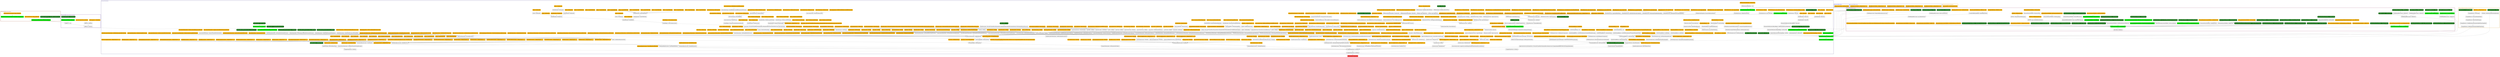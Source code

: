 digraph G {
node [fontsize = 16];
0 [label="XmlSerializer::Deserialize", shape="box", style="filled", fillcolor="brown1", color="brown1"];
subgraph cluster_0 {
label="Microsoft.SharePoint";
color=darkslateblue;
fontcolor=darkslateblue;
penwidth=2;
labeljust=l;
1 [label="ComplexValueStruct::GetValue", shape="box"];
2 [label="ComplexValueStruct::GetValue", shape="box"];
3 [label="ComplexValueStruct::GetValue", shape="box"];
4 [label="ComplexValueStruct::GetValue", shape="box"];
5 [label="PropertyCollection::EnsureProperties", shape="box"];
6 [label="ApplicationServerLobSystemStruct::Microsoft.SharePoint.BusinessData.Infrastructure.ICompositeAssemblyProvider.GetCompositeAssembly", shape="box"];
7 [label="PropertyMaterializer::GetPropertiesForObject", shape="box"];
8 [label="MetadataObjectAccessor::ThrowIfDisallowedProperty", shape="box", style="filled, rounded", fillcolor="darkgoldenrod1", color="darkgoldenrod1"];
9 [label="MetadataObjectAccessor::SavePropertyInternal", shape="box"];
10 [label="MetadataObjectAccessor::ReadXmlProperties", shape="box"];
11 [label="MetadataObjectAccessor::WriteXmlProperties", shape="box"];
12 [label="ActionAccessor::DeleteInternal", shape="box"];
13 [label="AssociationAccessor::AppendLocalizedDisplayNamesPropertiesAndSecurityInternal", shape="box"];
14 [label="LobSystemAccessor::GetCustomSystemUtilityType", shape="box"];
15 [label="LobSystemAccessor::ReadResources", shape="box"];
16 [label="ParameterAccessor::GetTypeReflectorTypeNameForParameter", shape="box"];
17 [label="TypeDescriptorAccessor::ExtractDefaultValue", shape="box"];
18 [label="TypeDescriptor::ExtractDefaultValue", shape="box"];
19 [label="DefaultValueMaterializer::GetDefaultValuesForTypeDescriptor", shape="box"];
20 [label="PropertyCollection::GetMergedEnumerator", shape="box", style="filled, rounded", fillcolor="darkgreen", color="darkgreen", fontcolor="white"];
21 [label="PropertyCollection::EnsureProperties", shape="box"];
22 [label="ProxyAssemblyCache::GetProxyAssembly", shape="box"];
23 [label="MetadataObject::GetProperties", shape="box"];
24 [label="MetadataObjectAccessor::SaveProperty", shape="box"];
25 [label="MetadataObjectAccessor::ReadResources", shape="box"];
26 [label="LobSystemAccessor/c__DisplayClass5::b__2", shape="box", style="filled, rounded", fillcolor="darkgoldenrod1", color="darkgoldenrod1"];
27 [label="TypeDescriptorAccessor::ReadXmlProperties", shape="box", style="filled, rounded", fillcolor="darkgoldenrod1", color="darkgoldenrod1"];
28 [label="MetadataObjectAccessor::WriteXml", shape="box"];
29 [label="AssociationAccessor::WriteXml", shape="box", style="filled, rounded", fillcolor="darkgoldenrod1", color="darkgoldenrod1"];
30 [label="ActionAccessor::Delete", shape="box"];
31 [label="EntityAccessor::DeleteInternal", shape="box"];
32 [label="AssociationAccessor/c__DisplayClass17::b__15", shape="box", style="filled, rounded", fillcolor="darkgoldenrod1", color="darkgoldenrod1"];
33 [label="LobSystemAccessor::GetSystemUtilityTypeNameForLobSystem", shape="box"];
34 [label="LobSystemAccessor/c__DisplayClassd::b__8", shape="box", style="filled, rounded", fillcolor="darkgoldenrod1", color="darkgoldenrod1"];
35 [label="BdcServiceApplication/c__DisplayClassff::b__fe", shape="box", style="filled, rounded", fillcolor="darkgoldenrod1", color="darkgoldenrod1"];
36 [label="TypeDescriptorAccessor::GetTypeReflector", shape="box", style="filled, rounded", fillcolor="darkgoldenrod1", color="darkgoldenrod1"];
37 [label="TypeDescriptorAccessor/c__DisplayClass15::b__14", shape="box", style="filled, rounded", fillcolor="darkgoldenrod1", color="darkgoldenrod1"];
38 [label="TypeDescriptorAccessor::WriteXmlDefaultValues", shape="box", style="filled, rounded", fillcolor="darkgoldenrod1", color="darkgoldenrod1"];
39 [label="TypeDescriptor::GetDefaultValue", shape="box", style="filled, rounded", fillcolor="darkgreen", color="darkgreen", fontcolor="white"];
40 [label="TypeDescriptor::GetDefaultValues", shape="box", style="filled, rounded", fillcolor="darkgoldenrod1", color="darkgoldenrod1"];
41 [label="TypeDescriptor::TryGetDefaultValue", shape="box", style="filled, rounded", fillcolor="darkgoldenrod1", color="darkgoldenrod1"];
42 [label="PropertyCollection::GetEnumerator", shape="box", style="filled", fillcolor="green2", color="green2"];
43 [label="DotNetTypeReflector::ResolveDotNetType", shape="box"];
44 [label="ODataMetadataCache::GetMetadataFromProxyAssembly", shape="box"];
45 [label="ODataTypeReflector::ResolveDotNetType", shape="box", style="filled, rounded", fillcolor="darkgoldenrod1", color="darkgoldenrod1"];
46 [label="DotNetAssemblyConnectionManager::GetDotNetAssemblyForLobSystem", shape="box"];
47 [label="WcfEndpointCache::GetComponentsFromCachedAssembly", shape="box"];
48 [label="WebServiceConnectionManager::GetDynamicProxyType", shape="box"];
49 [label="LobSystemAccessor::GenerateProxyAssemblyForLobSystem", shape="box"];
50 [label="LobSystemBuilder::MaterializeInto", shape="box"];
51 [label="DataClass::ContainsDefaultAction", shape="box", style="filled, rounded", fillcolor="darkgoldenrod1", color="darkgoldenrod1"];
52 [label="DataClass::GetDefaultAction", shape="box", style="filled, rounded", fillcolor="darkgoldenrod1", color="darkgoldenrod1"];
53 [label="Entity::GetDefaultOperationMode", shape="box"];
54 [label="LobSystem::Microsoft.SharePoint.BusinessData.Infrastructure.ICompositeAssemblyProvider.GetCompositeAssembly", shape="box", style="filled, rounded", fillcolor="darkgoldenrod1", color="darkgoldenrod1"];
55 [label="BdcServiceApplication/c__DisplayClass1e::b__1d", shape="box", style="filled, rounded", fillcolor="darkgoldenrod1", color="darkgoldenrod1"];
56 [label="ActionAccessor/c__DisplayClass4::b__2", shape="box", style="filled, rounded", fillcolor="darkgoldenrod1", color="darkgoldenrod1"];
57 [label="ActionAccessor/c__DisplayClass9::b__7", shape="box", style="filled, rounded", fillcolor="darkgoldenrod1", color="darkgoldenrod1"];
58 [label="ActionParameterAccessor/c__DisplayClass3::b__2", shape="box", style="filled, rounded", fillcolor="darkgoldenrod1", color="darkgoldenrod1"];
59 [label="ActionParameterAccessor/c__DisplayClass9::b__6", shape="box", style="filled, rounded", fillcolor="darkgoldenrod1", color="darkgoldenrod1"];
60 [label="IndividuallySecurableMetadataObjectAccessor::ReadResources", shape="box", style="filled, rounded", fillcolor="darkgoldenrod1", color="darkgoldenrod1"];
61 [label="MethodInstanceAccessor/c__DisplayClass3::b__2", shape="box", style="filled, rounded", fillcolor="darkgoldenrod1", color="darkgoldenrod1"];
62 [label="MethodInstanceAccessor/c__DisplayClassa::b__8", shape="box", style="filled, rounded", fillcolor="darkgoldenrod1", color="darkgoldenrod1"];
63 [label="AssociationAccessor/c__DisplayClassf::b__e", shape="box", style="filled, rounded", fillcolor="darkgoldenrod1", color="darkgoldenrod1"];
64 [label="AssociationGroupAccessor/c__DisplayClass3::b__2", shape="box", style="filled, rounded", fillcolor="darkgoldenrod1", color="darkgoldenrod1"];
65 [label="AssociationGroupAccessor/c__DisplayClass9::b__8", shape="box", style="filled, rounded", fillcolor="darkgoldenrod1", color="darkgoldenrod1"];
66 [label="EntityAccessor/c__DisplayClass7::b__2", shape="box", style="filled, rounded", fillcolor="darkgoldenrod1", color="darkgoldenrod1"];
67 [label="EntityAccessor/c__DisplayClassf::b__a", shape="box", style="filled, rounded", fillcolor="darkgoldenrod1", color="darkgoldenrod1"];
68 [label="FilterDescriptorAccessor/c__DisplayClass3::b__2", shape="box", style="filled, rounded", fillcolor="darkgoldenrod1", color="darkgoldenrod1"];
69 [label="FilterDescriptorAccessor/c__DisplayClass7::b__6", shape="box", style="filled, rounded", fillcolor="darkgoldenrod1", color="darkgoldenrod1"];
70 [label="IdentifierAccessor/c__DisplayClass3::b__2", shape="box", style="filled, rounded", fillcolor="darkgoldenrod1", color="darkgoldenrod1"];
71 [label="IdentifierAccessor/c__DisplayClass7::b__6", shape="box", style="filled, rounded", fillcolor="darkgoldenrod1", color="darkgoldenrod1"];
72 [label="LobSystemInstanceAccessor/c__DisplayClass3::b__2", shape="box", style="filled, rounded", fillcolor="darkgoldenrod1", color="darkgoldenrod1"];
73 [label="LobSystemInstanceAccessor/c__DisplayClass7::b__6", shape="box", style="filled, rounded", fillcolor="darkgoldenrod1", color="darkgoldenrod1"];
74 [label="MethodAccessor/c__DisplayClass7::b__2", shape="box", style="filled, rounded", fillcolor="darkgoldenrod1", color="darkgoldenrod1"];
75 [label="MethodAccessor/c__DisplayClass10::b__a", shape="box", style="filled, rounded", fillcolor="darkgoldenrod1", color="darkgoldenrod1"];
76 [label="ModelAccessor/c__DisplayClass4::b__2", shape="box", style="filled, rounded", fillcolor="darkgoldenrod1", color="darkgoldenrod1"];
77 [label="ModelAccessor/c__DisplayClass9::b__7", shape="box", style="filled, rounded", fillcolor="darkgoldenrod1", color="darkgoldenrod1"];
78 [label="ParameterAccessor/c__DisplayClass4::b__2", shape="box", style="filled, rounded", fillcolor="darkgoldenrod1", color="darkgoldenrod1"];
79 [label="ParameterAccessor/c__DisplayClass9::b__7", shape="box", style="filled, rounded", fillcolor="darkgoldenrod1", color="darkgoldenrod1"];
80 [label="TypeDescriptorAccessor/c__DisplayClass5::b__3", shape="box", style="filled, rounded", fillcolor="darkgoldenrod1", color="darkgoldenrod1"];
81 [label="TypeDescriptorAccessor/c__DisplayClass12::b__d", shape="box", style="filled, rounded", fillcolor="darkgoldenrod1", color="darkgoldenrod1"];
82 [label="ActionAccessor::WriteXml", shape="box", style="filled, rounded", fillcolor="darkgoldenrod1", color="darkgoldenrod1"];
83 [label="ActionParameterAccessor::WriteXml", shape="box", style="filled, rounded", fillcolor="darkgoldenrod1", color="darkgoldenrod1"];
84 [label="IndividuallySecurableMetadataObjectAccessor::WriteXml", shape="box"];
85 [label="ApplicationRegistryAccessor::ExportPackage", shape="box"];
86 [label="ApplicationRegistryAccessor::WriteXml", shape="box", style="filled, rounded", fillcolor="darkgoldenrod1", color="darkgoldenrod1"];
87 [label="AssociationGroupAccessor::WriteXml", shape="box", style="filled, rounded", fillcolor="darkgoldenrod1", color="darkgoldenrod1"];
88 [label="BdcServiceApplication::WriteXml", shape="box"];
89 [label="EntityAccessor::WriteXml", shape="box", style="filled, rounded", fillcolor="darkgoldenrod1", color="darkgoldenrod1"];
90 [label="FilterDescriptorAccessor::WriteXml", shape="box", style="filled, rounded", fillcolor="darkgoldenrod1", color="darkgoldenrod1"];
91 [label="IdentifierAccessor::WriteXml", shape="box", style="filled, rounded", fillcolor="darkgoldenrod1", color="darkgoldenrod1"];
92 [label="LobSystemAccessor::WriteXml", shape="box"];
93 [label="LobSystemInstanceAccessor::WriteXml", shape="box", style="filled, rounded", fillcolor="darkgoldenrod1", color="darkgoldenrod1"];
94 [label="MethodAccessor::WriteXml", shape="box", style="filled, rounded", fillcolor="darkgoldenrod1", color="darkgoldenrod1"];
95 [label="ParameterAccessor::WriteXml", shape="box", style="filled, rounded", fillcolor="darkgoldenrod1", color="darkgoldenrod1"];
96 [label="TypeDescriptorAccessor::WriteXml", shape="box", style="filled, rounded", fillcolor="darkgoldenrod1", color="darkgoldenrod1"];
97 [label="BdcServiceApplication/c__DisplayClass36::b__35", shape="box", style="filled, rounded", fillcolor="darkgoldenrod1", color="darkgoldenrod1"];
98 [label="BdcServiceApplication/c__DisplayClass6c::b__6b", shape="box", style="filled, rounded", fillcolor="darkgoldenrod1", color="darkgoldenrod1"];
99 [label="MethodAccessor::DeleteInternal", shape="box"];
100 [label="ModelAccessor::DeleteInternal", shape="box"];
101 [label="EntityAccessor::Delete", shape="box"];
102 [label="EntityAccessor::DeleteInternal", shape="box", style="filled, rounded", fillcolor="darkgoldenrod1", color="darkgoldenrod1"];
103 [label="BdcServiceApplication/c__DisplayClass8d::b__8c", shape="box", style="filled, rounded", fillcolor="darkgoldenrod1", color="darkgoldenrod1"];
104 [label="LobSystemAccessor::GetLobSystemAllAssembliesBytes", shape="box"];
105 [label="LobSystemAccessor::DeleteProxyAssemblyForLobSystem", shape="box"];
106 [label="LobSystemAccessor/c__DisplayClassd::b__c", shape="box", style="filled, rounded", fillcolor="darkgoldenrod1", color="darkgoldenrod1"];
107 [label="TypeDescriptorAccessor::CreateInternal", shape="box"];
108 [label="TypeDescriptorAccessor::ReadXmlInterpretation", shape="box", style="filled, rounded", fillcolor="darkgoldenrod1", color="darkgoldenrod1"];
109 [label="PropertyCollection::GetEnumerator", shape="box", style="filled", fillcolor="green2", color="green2"];
110 [label="DotNetTypeReflector::GetDotNetType", shape="box"];
111 [label="DbTypeReflector::ResolveDotNetType", shape="box", style="filled, rounded", fillcolor="darkgoldenrod1", color="darkgoldenrod1"];
112 [label="ODataMetadataCache::GetODataMetadataProvider", shape="box"];
113 [label="DotNetAssemblyConnectionManager::GetConnection", shape="box"];
114 [label="DotNetAssemblyConnectionManager::GetPortObject", shape="box", style="filled, rounded", fillcolor="darkgoldenrod1", color="darkgoldenrod1"];
115 [label="DotNetAssemblyConnectionManager::GetBdcSoapClientProtocolExtensionObject", shape="box", style="filled, rounded", fillcolor="darkgoldenrod1", color="darkgoldenrod1"];
116 [label="WcfEndpointCache::GetWcfEndpointComponents", shape="box"];
117 [label="WebServiceConnectionManager::Initialize", shape="box", style="filled, rounded", fillcolor="darkgoldenrod1", color="darkgoldenrod1"];
118 [label="BdcServiceApplication/c__DisplayClass90::b__8f", shape="box", style="filled, rounded", fillcolor="darkgoldenrod1", color="darkgoldenrod1"];
119 [label="AbstractMaterializer::GetByIdInternal", shape="box"];
120 [label="AbstractMaterializer::TryGetByIdInternal", shape="box", style="filled, rounded", fillcolor="darkgoldenrod1", color="darkgoldenrod1"];
121 [label="AbstractMaterializer::ProcessRecordSet", shape="box"];
122 [label="TypeDescriptorMaterializer::GetRootTypeDescriptorId", shape="box"];
123 [label="Entity::FindSpecific", shape="box", style="filled, rounded", fillcolor="darkgoldenrod1", color="darkgoldenrod1"];
124 [label="Entity::FindSpecific", shape="box", style="filled, rounded", fillcolor="darkgoldenrod1", color="darkgoldenrod1"];
125 [label="Entity::FindSpecific", shape="box", style="filled, rounded", fillcolor="darkgoldenrod1", color="darkgoldenrod1"];
126 [label="Entity::FindSpecific", shape="box", style="filled, rounded", fillcolor="darkgoldenrod1", color="darkgoldenrod1"];
127 [label="Entity::CreateWithFields", shape="box", style="filled, rounded", fillcolor="darkgoldenrod1", color="darkgoldenrod1"];
128 [label="Entity::CreateWithFields", shape="box", style="filled, rounded", fillcolor="darkgoldenrod1", color="darkgoldenrod1"];
129 [label="Entity::CreateWithFields", shape="box", style="filled, rounded", fillcolor="darkgoldenrod1", color="darkgoldenrod1"];
130 [label="Entity::CreateWithFields", shape="box", style="filled, rounded", fillcolor="darkgoldenrod1", color="darkgoldenrod1"];
131 [label="Entity::FindAssociated", shape="box", style="filled, rounded", fillcolor="darkgoldenrod1", color="darkgoldenrod1"];
132 [label="Entity::FindAssociated", shape="box", style="filled, rounded", fillcolor="darkgoldenrod1", color="darkgoldenrod1"];
133 [label="Entity::FindSpecificMultiple", shape="box", style="filled, rounded", fillcolor="darkgoldenrod1", color="darkgoldenrod1"];
134 [label="Entity::FindAssociatedMultiple", shape="box", style="filled, rounded", fillcolor="darkgoldenrod1", color="darkgoldenrod1"];
135 [label="MethodInstanceAccessor::WriteXml", shape="box", style="filled, rounded", fillcolor="darkgoldenrod1", color="darkgoldenrod1"];
136 [label="DataClassAccessor::WriteXml", shape="box", style="filled, rounded", fillcolor="darkgoldenrod1", color="darkgoldenrod1"];
137 [label="ModelAccessor::WriteXml", shape="box", style="filled, rounded", fillcolor="darkgoldenrod1", color="darkgoldenrod1"];
138 [label="BdcServiceApplication/c__DisplayClass57::b__56", shape="box", style="filled, rounded", fillcolor="darkgoldenrod1", color="darkgoldenrod1"];
139 [label="BdcServiceApplication/c__DisplayClass4::b__3", shape="box", style="filled, rounded", fillcolor="darkgoldenrod1", color="darkgoldenrod1"];
140 [label="BdcServiceApplication/c__DisplayClass3f::b__3e", shape="box", style="filled, rounded", fillcolor="darkgoldenrod1", color="darkgoldenrod1"];
141 [label="LobSystemAccessor::WriteXml", shape="box", style="filled, rounded", fillcolor="darkgoldenrod1", color="darkgoldenrod1"];
142 [label="ApplicationRegistryAccessor::CleanupEntity", shape="box", style="filled, rounded", fillcolor="darkgoldenrod1", color="darkgoldenrod1"];
143 [label="MethodAccessor::Delete", shape="box", style="filled, rounded", fillcolor="darkgoldenrod1", color="darkgoldenrod1"];
144 [label="ApplicationRegistryAccessor::GenerateErrorAndCleanup", shape="box"];
145 [label="ModelAccessor::Delete", shape="box", style="filled, rounded", fillcolor="darkgoldenrod1", color="darkgoldenrod1"];
146 [label="ModelAccessor::DeleteNoCascade", shape="box", style="filled, rounded", fillcolor="darkgoldenrod1", color="darkgoldenrod1"];
147 [label="EntityAccessor::DeleteNoCascade", shape="box", style="filled, rounded", fillcolor="darkgoldenrod1", color="darkgoldenrod1"];
148 [label="EntityAccessor::Delete", shape="box", style="filled, rounded", fillcolor="darkgoldenrod1", color="darkgoldenrod1"];
149 [label="BdcServiceApplication/c__DisplayClass72::b__71", shape="box", style="filled, rounded", fillcolor="darkgoldenrod1", color="darkgoldenrod1"];
150 [label="LobSystemAccessor::GetLobSystemProxyAssemblyBytesByLobSystemId", shape="box"];
151 [label="BdcServiceApplication/c__DisplayClass93::b__92", shape="box", style="filled, rounded", fillcolor="darkgoldenrod1", color="darkgoldenrod1"];
152 [label="TypeDescriptorAccessor::Create", shape="box"];
153 [label="TypeDescriptorAccessor/c__DisplayClass12::b__c", shape="box", style="filled, rounded", fillcolor="darkgoldenrod1", color="darkgoldenrod1"];
154 [label="ActionParameter::set_Name", shape="box", style="filled, rounded", fillcolor="darkgreen", color="darkgreen", fontcolor="white"];
155 [label="Entity::get_DefaultAction", shape="box", style="filled", fillcolor="green2", color="green2"];
156 [label="Entity::ContainsDefaultAction", shape="box", style="filled, rounded", fillcolor="darkgreen", color="darkgreen", fontcolor="white"];
157 [label="LobSystemInstance::GetProperty", shape="box"];
158 [label="EntityNotificationWebSettingHelper::GetWeb", shape="box"];
159 [label="EntityNotificationWebSettingHelper::ClearWeb", shape="box", style="filled, rounded", fillcolor="darkgoldenrod1", color="darkgoldenrod1"];
160 [label="DotNetTypeReflector::Instantiate", shape="box", style="filled, rounded", fillcolor="darkgoldenrod1", color="darkgoldenrod1"];
161 [label="DotNetTypeReflector::Instantiate", shape="box"];
162 [label="DotNetTypeReflector::Instantiate", shape="box"];
163 [label="DotNetTypeReflector::SetValueOnInstanceUsingChildTypeDescriptor", shape="box"];
164 [label="DotNetTypeReflector::GetValueFromInstanceUsingChildTypeDescriptor", shape="box"];
165 [label="DotNetTypeReflector::InstantiateType", shape="box"];
166 [label="DbTypeReflector::Instantiate", shape="box", style="filled, rounded", fillcolor="darkgoldenrod1", color="darkgoldenrod1"];
167 [label="WebServiceTypeReflector::SetValueOnInstanceUsingChildTypeDescriptor", shape="box", style="filled, rounded", fillcolor="darkgoldenrod1", color="darkgoldenrod1"];
168 [label="ODataMetadataCache::GetODataMetadata", shape="box"];
169 [label="DbConnectionManager::FlushConnections", shape="box", style="filled, rounded", fillcolor="darkgoldenrod1", color="darkgoldenrod1"];
170 [label="ODataServiceProxy::OpenConnection", shape="box"];
171 [label="DotNetAssemblySystemUtility::ExecuteStatic", shape="box", style="filled, rounded", fillcolor="darkgoldenrod1", color="darkgoldenrod1"];
172 [label="WcfSystemUtility::ExecuteStatic", shape="box", style="filled, rounded", fillcolor="darkgoldenrod1", color="darkgoldenrod1"];
173 [label="WcfEndpointCache::GetEndpointComponents", shape="box"];
174 [label="AbstractMaterializer::GetById", shape="box"];
175 [label="ActionMaterializer::GetNamedActionDictionary", shape="box"];
176 [label="ActionMaterializer::ValidateActionsForEntity", shape="box", style="filled, rounded", fillcolor="darkgoldenrod1", color="darkgoldenrod1"];
177 [label="ActionParameterMaterializer::GetNamedActionParameterDictionary", shape="box"];
178 [label="ActionParameterMaterializer::ValidateActionParametersForAction", shape="box", style="filled, rounded", fillcolor="darkgoldenrod1", color="darkgoldenrod1"];
179 [label="AssociationGroupMaterializer::GetNamedAssociationGroupDictionary", shape="box"];
180 [label="AssociationGroupMaterializer::ValidateAssociationGroupsForEntity", shape="box", style="filled, rounded", fillcolor="darkgoldenrod1", color="darkgoldenrod1"];
181 [label="AssociationMaterializer::GetNamedAssociationDictionary", shape="box"];
182 [label="AssociationMaterializer::GetAssociationsList", shape="box"];
183 [label="AssociationMaterializer::ValidateAssociations", shape="box", style="filled, rounded", fillcolor="darkgoldenrod1", color="darkgoldenrod1"];
184 [label="DataClassMaterializer::GetNamedDataClassDictionary", shape="box"];
185 [label="DataClassMaterializer::ValidateDataClassesForSystem", shape="box", style="filled, rounded", fillcolor="darkgoldenrod1", color="darkgoldenrod1"];
186 [label="EntityMaterializer::GetNamedEntityDictionary", shape="box"];
187 [label="FilterDescriptorMaterializer::GetUserInputFilterDescriptorCollection", shape="box"];
188 [label="FilterDescriptorMaterializer::GetSystemFilterDescriptorCollection", shape="box"];
189 [label="FilterDescriptorMaterializer::GetAllFilterDescriptorCollection", shape="box"];
190 [label="FilterDescriptorMaterializer::ValidateFilterDescriptorsForMethod", shape="box", style="filled, rounded", fillcolor="darkgoldenrod1", color="darkgoldenrod1"];
191 [label="IdentifierMaterializer::GetIdentifierCollection", shape="box"];
192 [label="IdentifierMaterializer::ValidateIdentifiersForEntity", shape="box", style="filled, rounded", fillcolor="darkgoldenrod1", color="darkgoldenrod1"];
193 [label="LobSystemInstanceMaterializer::GetNamedLobSystemInstanceDictionary", shape="box"];
194 [label="LobSystemInstanceMaterializer::GetLobSystemInstanceByName", shape="box", style="filled, rounded", fillcolor="darkgoldenrod1", color="darkgoldenrod1"];
195 [label="LobSystemInstanceMaterializer::ValidateLobSystemInstances", shape="box", style="filled, rounded", fillcolor="darkgoldenrod1", color="darkgoldenrod1"];
196 [label="LobSystemMaterializer::GetNamedLobSystemDictionary", shape="box", style="filled, rounded", fillcolor="darkgoldenrod1", color="darkgoldenrod1"];
197 [label="LobSystemMaterializer::ValidateLobSystems", shape="box", style="filled, rounded", fillcolor="darkgoldenrod1", color="darkgoldenrod1"];
198 [label="MethodInstanceMaterializer::GetNamedMethodInstanceDictionary", shape="box"];
199 [label="MethodInstanceMaterializer::GetMethodInstanceIdsForMethod", shape="box", style="filled, rounded", fillcolor="darkgoldenrod1", color="darkgoldenrod1"];
200 [label="MethodInstanceMaterializer::GetFinderMethodInstanceIdForEntity", shape="box", style="filled, rounded", fillcolor="darkgoldenrod1", color="darkgoldenrod1"];
201 [label="MethodInstanceMaterializer::GetSpecificFinderMethodInstanceIdForEntity", shape="box", style="filled, rounded", fillcolor="darkgoldenrod1", color="darkgoldenrod1"];
202 [label="MethodInstanceMaterializer::GetCheckAccessMethodInstanceIdForEntity", shape="box", style="filled, rounded", fillcolor="darkgoldenrod1", color="darkgoldenrod1"];
203 [label="MethodInstanceMaterializer::ValidateMethodInstancesForDataClass", shape="box", style="filled, rounded", fillcolor="darkgoldenrod1", color="darkgoldenrod1"];
204 [label="MethodMaterializer::GetNamedMethodDictionary", shape="box"];
205 [label="MethodMaterializer::ValidateMethodsForDataClass", shape="box", style="filled, rounded", fillcolor="darkgoldenrod1", color="darkgoldenrod1"];
206 [label="ParameterMaterializer::GetParameterCollection", shape="box"];
207 [label="ParameterMaterializer::GetInputParameterCollection", shape="box", style="filled, rounded", fillcolor="darkgoldenrod1", color="darkgoldenrod1"];
208 [label="ParameterMaterializer::ValidateParametersForMethod", shape="box", style="filled, rounded", fillcolor="darkgoldenrod1", color="darkgoldenrod1"];
209 [label="TypeDescriptorMaterializer::GetTypeDescriptorCollection", shape="box"];
210 [label="TypeDescriptorMaterializer::ValidateChildTypeDescriptorsForParent", shape="box", style="filled, rounded", fillcolor="darkgoldenrod1", color="darkgoldenrod1"];
211 [label="ActionMaterializer::GetActionIdsForEntity", shape="box", style="filled, rounded", fillcolor="darkgoldenrod1", color="darkgoldenrod1"];
212 [label="ActionParameterMaterializer::GetActionParameterIdsForAction", shape="box", style="filled, rounded", fillcolor="darkgoldenrod1", color="darkgoldenrod1"];
213 [label="AssociationGroupMaterializer::GetAssociationGroupIdsForEntityId", shape="box", style="filled, rounded", fillcolor="darkgoldenrod1", color="darkgoldenrod1"];
214 [label="AssociationMaterializer::GetAssociationIdsForEntityInRole", shape="box"];
215 [label="AssociationMaterializer::GetAssociationIdsForDataClassId", shape="box", style="filled, rounded", fillcolor="darkgoldenrod1", color="darkgoldenrod1"];
216 [label="DataClassMaterializer::GetDataClassIdsForSystem", shape="box", style="filled, rounded", fillcolor="darkgoldenrod1", color="darkgoldenrod1"];
217 [label="EntityMaterializer::GetEntityIdsForAssociationAndRole", shape="box"];
218 [label="EntityMaterializer::GetEntityByNameAndNamespace", shape="box"];
219 [label="EntityMaterializer::GetNamespacedEntityDictionaryDictionary", shape="box"];
220 [label="FilterDescriptorMaterializer::GetFilterDescriptorIdsForMethod", shape="box", style="filled, rounded", fillcolor="darkgoldenrod1", color="darkgoldenrod1"];
221 [label="IdentifierMaterializer::GetIdentifierIdsForEntity", shape="box", style="filled, rounded", fillcolor="darkgoldenrod1", color="darkgoldenrod1"];
222 [label="LobSystemInstanceMaterializer::GetLobSystemInstanceIdsForSystem", shape="box", style="filled, rounded", fillcolor="darkgoldenrod1", color="darkgoldenrod1"];
223 [label="LobSystemMaterializer::GetNamedLobSystemDictionary", shape="box"];
224 [label="MethodInstanceMaterializer::GetMethodInstanceIdsForDataClass", shape="box", style="filled, rounded", fillcolor="darkgoldenrod1", color="darkgoldenrod1"];
225 [label="MethodMaterializer::GetMethodIdsForDataClass", shape="box", style="filled, rounded", fillcolor="darkgoldenrod1", color="darkgoldenrod1"];
226 [label="ParameterMaterializer::GetParameterIdsForMethod", shape="box", style="filled, rounded", fillcolor="darkgoldenrod1", color="darkgoldenrod1"];
227 [label="TypeDescriptorMaterializer::GetChildTypeDescriptorIds", shape="box", style="filled, rounded", fillcolor="darkgoldenrod1", color="darkgoldenrod1"];
228 [label="TypeDescriptorMaterializer::GetTypeDescriptorIdsForFilterDescriptor", shape="box", style="filled, rounded", fillcolor="darkgoldenrod1", color="darkgoldenrod1"];
229 [label="Parameter::GetRootTypeDescriptor", shape="box"];
230 [label="ApplicationRegistryAccessor::ImportPackage", shape="box"];
231 [label="BdcServiceApplication/c__DisplayClass75::b__74", shape="box", style="filled, rounded", fillcolor="darkgoldenrod1", color="darkgoldenrod1"];
232 [label="BdcServiceApplication/c__DisplayClass123::b__122", shape="box", style="filled, rounded", fillcolor="darkgoldenrod1", color="darkgoldenrod1"];
233 [label="LobSystemInstance::get_AuthenticationType", shape="box", style="filled, rounded", fillcolor="darkgreen", color="darkgreen", fontcolor="white"];
234 [label="LobSystemInstance::get_MaximumConnections", shape="box", style="filled", fillcolor="green2", color="green2"];
235 [label="BusinessNotificationCallbackHelper::GetStoreWeb", shape="box"];
236 [label="DotNetTypeReflector::Instantiate", shape="box", style="filled, rounded", fillcolor="darkgoldenrod1", color="darkgoldenrod1"];
237 [label="DotNetTypeReflector::Instantiate", shape="box", style="filled, rounded", fillcolor="darkgoldenrod1", color="darkgoldenrod1"];
238 [label="DotNetTypeReflector::Set", shape="box"];
239 [label="DbTypeReflector::SetValueOnInstanceUsingChildTypeDescriptor", shape="box", style="filled, rounded", fillcolor="darkgoldenrod1", color="darkgoldenrod1"];
240 [label="DotNetTypeReflector::Get", shape="box"];
241 [label="DotNetTypeReflector::ExtractSubInstance", shape="box", style="filled, rounded", fillcolor="darkgoldenrod1", color="darkgoldenrod1"];
242 [label="DbTypeReflector::GetValueFromInstanceUsingChildTypeDescriptor", shape="box", style="filled, rounded", fillcolor="darkgoldenrod1", color="darkgoldenrod1"];
243 [label="DbTypeReflector::InstantiateType", shape="box", style="filled, rounded", fillcolor="darkgoldenrod1", color="darkgoldenrod1"];
244 [label="WebServiceTypeReflector::InstantiateType", shape="box", style="filled, rounded", fillcolor="darkgoldenrod1", color="darkgoldenrod1"];
245 [label="ODataConnection::get_ODataMetadata", shape="box"];
246 [label="ODataEntryContentNotificationParser::GetMetadataProvider", shape="box"];
247 [label="ODataServiceProxy::Execute", shape="box"];
248 [label="WcfConnectionManager::InitializeServiceEndpointMembers", shape="box"];
249 [label="AssociationMaterializer::GetById", shape="box", style="filled, rounded", fillcolor="darkgoldenrod1", color="darkgoldenrod1"];
250 [label="DataClassMaterializer::GetById", shape="box", style="filled, rounded", fillcolor="darkgoldenrod1", color="darkgoldenrod1"];
251 [label="EntityMaterializer::GetById", shape="box", style="filled, rounded", fillcolor="darkgoldenrod1", color="darkgoldenrod1"];
252 [label="Action::GetDataClass", shape="box", style="filled, rounded", fillcolor="darkgoldenrod1", color="darkgoldenrod1"];
253 [label="Action::GetById", shape="box"];
254 [label="ActionParameter::GetAction", shape="box", style="filled, rounded", fillcolor="darkgoldenrod1", color="darkgoldenrod1"];
255 [label="ActionParameter::GetById", shape="box", style="filled, rounded", fillcolor="darkgoldenrod1", color="darkgoldenrod1"];
256 [label="MethodInstance::GetById", shape="box", style="filled, rounded", fillcolor="darkgoldenrod1", color="darkgoldenrod1"];
257 [label="MethodInstance::GetMethod", shape="box"];
258 [label="MethodInstance::GetReturnTypeDescriptor", shape="box", style="filled, rounded", fillcolor="darkgoldenrod1", color="darkgoldenrod1"];
259 [label="Association::GetById", shape="box", style="filled, rounded", fillcolor="darkgoldenrod1", color="darkgoldenrod1"];
260 [label="Association::get_AssociationGroup", shape="box", style="filled, rounded", fillcolor="darkgoldenrod1", color="darkgoldenrod1"];
261 [label="Association::GetDestinationInternal", shape="box"];
262 [label="AssociationGroup::GetById", shape="box"];
263 [label="AssociationGroup::GetEntity", shape="box"];
264 [label="DataClass::GetById", shape="box"];
265 [label="DataClass::GetLobSystem", shape="box", style="filled, rounded", fillcolor="darkgoldenrod1", color="darkgoldenrod1"];
266 [label="Entity::GetById", shape="box"];
267 [label="FilterDescriptor::GetById", shape="box", style="filled, rounded", fillcolor="darkgoldenrod1", color="darkgoldenrod1"];
268 [label="FilterDescriptor::GetMethod", shape="box"];
269 [label="Identifier::GetById", shape="box"];
270 [label="Identifier::GetEntity", shape="box", style="filled, rounded", fillcolor="darkgoldenrod1", color="darkgoldenrod1"];
271 [label="LobSystem::GetById", shape="box"];
272 [label="LobSystemInstance::GetById", shape="box", style="filled, rounded", fillcolor="darkgoldenrod1", color="darkgoldenrod1"];
273 [label="LobSystemInstance::GetLobSystem", shape="box"];
274 [label="Method::GetById", shape="box"];
275 [label="Method::GetDataClass", shape="box", style="filled, rounded", fillcolor="darkgoldenrod1", color="darkgoldenrod1"];
276 [label="Parameter::GetById", shape="box", style="filled, rounded", fillcolor="darkgoldenrod1", color="darkgoldenrod1"];
277 [label="Parameter::GetMethod", shape="box"];
278 [label="TypeDescriptor::GetById", shape="box", style="filled, rounded", fillcolor="darkgoldenrod1", color="darkgoldenrod1"];
279 [label="TypeDescriptor::GetParameter", shape="box", style="filled, rounded", fillcolor="darkgoldenrod1", color="darkgoldenrod1"];
280 [label="TypeDescriptor::GetIdentifier", shape="box", style="filled, rounded", fillcolor="darkgoldenrod1", color="darkgoldenrod1"];
281 [label="TypeDescriptor::GetFilterDescriptor", shape="box", style="filled, rounded", fillcolor="darkgoldenrod1", color="darkgoldenrod1"];
282 [label="TypeDescriptor::GetAssociation", shape="box", style="filled, rounded", fillcolor="darkgoldenrod1", color="darkgoldenrod1"];
283 [label="TypeDescriptor::GetParentTypeDescriptor", shape="box", style="filled, rounded", fillcolor="darkgoldenrod1", color="darkgoldenrod1"];
284 [label="DataClass::GetActions", shape="box", style="filled, rounded", fillcolor="darkgoldenrod1", color="darkgoldenrod1"];
285 [label="Action::GetActionParameters", shape="box"];
286 [label="Entity::GetAssociationGroups", shape="box", style="filled, rounded", fillcolor="darkgoldenrod1", color="darkgoldenrod1"];
287 [label="Entity::GetDestinationAssociations", shape="box", style="filled, rounded", fillcolor="darkgoldenrod1", color="darkgoldenrod1"];
288 [label="Entity::GetSourceAssociations", shape="box", style="filled, rounded", fillcolor="darkgoldenrod1", color="darkgoldenrod1"];
289 [label="AssociationGroup::EnsureAssociationReferences", shape="box"];
290 [label="LobSystem::GetDataClasses", shape="box", style="filled, rounded", fillcolor="darkgoldenrod1", color="darkgoldenrod1"];
291 [label="Association::GetSources", shape="box", style="filled, rounded", fillcolor="darkgoldenrod1", color="darkgoldenrod1"];
292 [label="LobSystem::GetEntities", shape="box", style="filled, rounded", fillcolor="darkgoldenrod1", color="darkgoldenrod1"];
293 [label="Method::GetFilterDescriptors", shape="box", style="filled, rounded", fillcolor="darkgoldenrod1", color="darkgoldenrod1"];
294 [label="Method::GetSystemFilterDescriptors", shape="box", style="filled, rounded", fillcolor="darkgoldenrod1", color="darkgoldenrod1"];
295 [label="Method::Microsoft.SharePoint.BusinessData.MetadataModel.IMethodInternal.GetAllFilterDescriptors", shape="box"];
296 [label="Entity::GetIdentifiers", shape="box"];
297 [label="LobSystem::GetLobSystemInstances", shape="box", style="filled, rounded", fillcolor="darkgoldenrod1", color="darkgoldenrod1"];
298 [label="DataClass::GetMethodInstances", shape="box"];
299 [label="Method::GetMethodInstances", shape="box", style="filled, rounded", fillcolor="darkgoldenrod1", color="darkgoldenrod1"];
300 [label="DataClass::GetMethods", shape="box", style="filled, rounded", fillcolor="darkgoldenrod1", color="darkgoldenrod1"];
301 [label="Method::GetParameters", shape="box", style="filled, rounded", fillcolor="darkgoldenrod1", color="darkgoldenrod1"];
302 [label="FilterDescriptor::GetTypeDescriptors", shape="box", style="filled, rounded", fillcolor="darkgoldenrod1", color="darkgoldenrod1"];
303 [label="TypeDescriptor::GetChildTypeDescriptors", shape="box", style="filled, rounded", fillcolor="darkgoldenrod1", color="darkgoldenrod1"];
304 [label="TypeDescriptor::IsLeaf", shape="box", style="filled, rounded", fillcolor="darkgoldenrod1", color="darkgoldenrod1"];
305 [label="AssociationMaterializer::GetAssociationIdsForDestinationEntityId", shape="box", style="filled, rounded", fillcolor="darkgoldenrod1", color="darkgoldenrod1"];
306 [label="AssociationMaterializer::GetAssociationIdsForSourceEntityId", shape="box", style="filled, rounded", fillcolor="darkgoldenrod1", color="darkgoldenrod1"];
307 [label="EntityMaterializer::GetSourceEntityIdsForAssociation", shape="box", style="filled, rounded", fillcolor="darkgoldenrod1", color="darkgoldenrod1"];
308 [label="EntityMaterializer::GetDestinationEntityIdForAssociation", shape="box", style="filled, rounded", fillcolor="darkgoldenrod1", color="darkgoldenrod1"];
309 [label="DatabaseBackedMetadataCatalog::GetEntity", shape="box", style="filled, rounded", fillcolor="darkgreen", color="darkgreen", fontcolor="white"];
310 [label="DatabaseBackedMetadataCatalog::GetEntities", shape="box", style="filled, rounded", fillcolor="darkgreen", color="darkgreen", fontcolor="white"];
311 [label="DatabaseBackedMetadataCatalog::GetEntities", shape="box", style="filled, rounded", fillcolor="darkgreen", color="darkgreen", fontcolor="white"];
312 [label="DatabaseBackedMetadataCatalog::GetLobSystem", shape="box", style="filled", fillcolor="green2", color="green2"];
313 [label="DatabaseBackedMetadataCatalog::GetLobSystems", shape="box", style="filled, rounded", fillcolor="darkgreen", color="darkgreen", fontcolor="white"];
314 [label="Parameter::get_TypeReflector", shape="box", style="filled, rounded", fillcolor="darkgoldenrod1", color="darkgoldenrod1"];
315 [label="BdcServiceApplication/c__DisplayClass51::b__4e", shape="box", style="filled, rounded", fillcolor="darkgoldenrod1", color="darkgoldenrod1"];
316 [label="LobSystemInstance::get_IsThrottlingEnabled", shape="box", style="filled, rounded", fillcolor="darkgreen", color="darkgreen", fontcolor="white"];
317 [label="BusinessNotificationCallbackHelper::GetPermissibleStoreWebDetails", shape="box"];
318 [label="DotNetTypeReflector::TestRefSet", shape="box", style="filled, rounded", fillcolor="darkgoldenrod1", color="darkgoldenrod1"];
319 [label="DotNetTypeReflector::Get", shape="box", style="filled, rounded", fillcolor="darkgoldenrod1", color="darkgoldenrod1"];
320 [label="DbTypeReflector::Get", shape="box", style="filled, rounded", fillcolor="darkgoldenrod1", color="darkgoldenrod1"];
321 [label="ODataFeedReader::ReadODataResponse", shape="box"];
322 [label="ODataServiceProxy::ReadODataResponse", shape="box"];
323 [label="ODataEntryContentNotificationParser::ComputeChangedEntityInstance", shape="box"];
324 [label="ODataSystemUtility::ExecuteInternal", shape="box"];
325 [label="WcfConnectionManager::Initialize", shape="box", style="filled, rounded", fillcolor="darkgoldenrod1", color="darkgoldenrod1"];
326 [label="ActionParameterBuilder::MaterializeInto", shape="box", style="filled, rounded", fillcolor="darkgoldenrod1", color="darkgoldenrod1"];
327 [label="DatabaseBackedMetadataCatalog::GetById", shape="box", style="filled", fillcolor="green2", color="green2"];
328 [label="MethodInstance::GetFilters", shape="box", style="filled, rounded", fillcolor="darkgoldenrod1", color="darkgoldenrod1"];
329 [label="Association::Microsoft.SharePoint.BusinessData.MetadataModel.IAssociationInternal.get_AssociationType", shape="box"];
330 [label="Association::GetDestination", shape="box", style="filled, rounded", fillcolor="darkgoldenrod1", color="darkgoldenrod1"];
331 [label="Association::get_IsBound", shape="box", style="filled, rounded", fillcolor="darkgoldenrod1", color="darkgoldenrod1"];
332 [label="AssociationBuilder::MaterializeInto", shape="box", style="filled, rounded", fillcolor="darkgoldenrod1", color="darkgoldenrod1"];
333 [label="AssociationGroup::GetDestination", shape="box", style="filled, rounded", fillcolor="darkgoldenrod1", color="darkgoldenrod1"];
334 [label="AssociationGroup::GetBulkAssociatedIdEnumerator", shape="box", style="filled, rounded", fillcolor="darkgoldenrod1", color="darkgoldenrod1"];
335 [label="AssociationGroup::IsReverse", shape="box", style="filled, rounded", fillcolor="darkgoldenrod1", color="darkgoldenrod1"];
336 [label="MethodBuilder::MaterializeInto", shape="box", style="filled, rounded", fillcolor="darkgoldenrod1", color="darkgoldenrod1"];
337 [label="ActionBuilder::MaterializeInto", shape="box", style="filled, rounded", fillcolor="darkgoldenrod1", color="darkgoldenrod1"];
338 [label="AssociationGroupBuilder::MaterializeInto", shape="box", style="filled, rounded", fillcolor="darkgoldenrod1", color="darkgoldenrod1"];
339 [label="IdentifierBuilder::MaterializeInto", shape="box", style="filled, rounded", fillcolor="darkgoldenrod1", color="darkgoldenrod1"];
340 [label="FilterDescriptor::GetSystemWildcardCharacter", shape="box", style="filled, rounded", fillcolor="darkgoldenrod1", color="darkgoldenrod1"];
341 [label="FilterDescriptor::GetSystemWildcardCharacterEscapeFormat", shape="box", style="filled, rounded", fillcolor="darkgoldenrod1", color="darkgoldenrod1"];
342 [label="FilterDescriptor::Microsoft.SharePoint.BusinessData.MetadataModel.IFilterDescriptorInternal.GetSystemWildcardCharacter", shape="box"];
343 [label="FilterDescriptor::Microsoft.SharePoint.BusinessData.MetadataModel.IFilterDescriptorInternal.GetSystemWildcardCharacterEscapeFormat", shape="box", style="filled, rounded", fillcolor="darkgoldenrod1", color="darkgoldenrod1"];
344 [label="TypeDescriptorBuilder::MaterializeInto", shape="box", style="filled, rounded", fillcolor="darkgoldenrod1", color="darkgoldenrod1"];
345 [label="DataClassBuilder::MaterializeInto", shape="box"];
346 [label="LobSystemInstanceBuilder::MaterializeInto", shape="box", style="filled, rounded", fillcolor="darkgoldenrod1", color="darkgoldenrod1"];
347 [label="LobSystemInstance::GetDataClasses", shape="box", style="filled, rounded", fillcolor="darkgoldenrod1", color="darkgoldenrod1"];
348 [label="LobSystemInstance::GetEntities", shape="box", style="filled, rounded", fillcolor="darkgoldenrod1", color="darkgoldenrod1"];
349 [label="MethodInstanceBuilder::MaterializeInto", shape="box", style="filled, rounded", fillcolor="darkgoldenrod1", color="darkgoldenrod1"];
350 [label="FilterDescriptorBuilder::MaterializeInto", shape="box", style="filled, rounded", fillcolor="darkgoldenrod1", color="darkgoldenrod1"];
351 [label="ParameterBuilder::MaterializeInto", shape="box", style="filled, rounded", fillcolor="darkgoldenrod1", color="darkgoldenrod1"];
352 [label="TypeDescriptorBuilder::ValidateIdentifierId", shape="box", style="filled, rounded", fillcolor="darkgoldenrod1", color="darkgoldenrod1"];
353 [label="Action::GetParameterizedUrl", shape="box", style="filled, rounded", fillcolor="darkgoldenrod1", color="darkgoldenrod1"];
354 [label="AssociationGroup::GetSources", shape="box", style="filled, rounded", fillcolor="darkgoldenrod1", color="darkgoldenrod1"];
355 [label="AssociationGroup::get_IsBound", shape="box", style="filled, rounded", fillcolor="darkgoldenrod1", color="darkgoldenrod1"];
356 [label="AssociationGroup::get_SourceReferences", shape="box", style="filled, rounded", fillcolor="darkgoldenrod1", color="darkgoldenrod1"];
357 [label="AssociationGroup::GetAssociations", shape="box"];
358 [label="AssociationGroup::TryGetFirstAssociation", shape="box"];
359 [label="Method::AddFilterDescriptor", shape="box"];
360 [label="TypeDescriptor/c__DisplayClassf::b__7", shape="box", style="filled, rounded", fillcolor="darkgoldenrod1", color="darkgoldenrod1"];
361 [label="TimestampFilter::GetTimestampFilter", shape="box"];
362 [label="Entity::GetIdentifierCount", shape="box", style="filled, rounded", fillcolor="darkgoldenrod1", color="darkgoldenrod1"];
363 [label="DataClass::GetMethodInstances", shape="box", style="filled, rounded", fillcolor="darkgoldenrod1", color="darkgoldenrod1"];
364 [label="DataClass::GetMethodInstance", shape="box", style="filled, rounded", fillcolor="darkgoldenrod1", color="darkgoldenrod1"];
365 [label="TypeDescriptor::set_TypeName", shape="box", style="filled", fillcolor="green2", color="green2"];
366 [label="TypeDescriptor::SetAndFixupInterpretation", shape="box", style="filled, rounded", fillcolor="darkgreen", color="darkgreen", fontcolor="white"];
367 [label="BusinessNotificationCallbackHelper::Subscribe", shape="box"];
368 [label="ODataFeedReader::.ctor", shape="box", style="filled, rounded", fillcolor="darkgoldenrod1", color="darkgoldenrod1"];
369 [label="ODataFeedReader::FetchNextPage", shape="box"];
370 [label="ODataServiceProxy::ExecuteInternal", shape="box"];
371 [label="ODataEntryContentNotificationParser::get_ChangedEntityInstance", shape="box", style="filled, rounded", fillcolor="darkgoldenrod1", color="darkgoldenrod1"];
372 [label="ODataSystemUtility::Execute", shape="box"];
373 [label="SPListDataSource::InitializeByEntityId", shape="box"];
374 [label="BdcDataSourceView::GetEntity", shape="box"];
375 [label="BCSObjectFactory::GetObjectById", shape="box", style="filled, rounded", fillcolor="darkgoldenrod1", color="darkgoldenrod1"];
376 [label="BdcServiceApplicationProxy::GetXmlSchemaForView", shape="box"];
377 [label="Association::Microsoft.SharePoint.BusinessData.MetadataModel.IAssociationInternal.get_AssociationType", shape="box", style="filled, rounded", fillcolor="darkgoldenrod1", color="darkgoldenrod1"];
378 [label="ModelHelper::GetCacheAssociations", shape="box"];
379 [label="ModelHelper::DoesAssociationDestinationHaveFK", shape="box"];
380 [label="EntityRuntime::FindAssociatedMultiple", shape="box"];
381 [label="EntityRuntime::FindAssociated", shape="box"];
382 [label="EntityRuntime/c__DisplayClassc::b__b", shape="box", style="filled, rounded", fillcolor="darkgoldenrod1", color="darkgoldenrod1"];
383 [label="WildcardFilter::.ctor", shape="box", style="filled, rounded", fillcolor="darkgreen", color="darkgreen", fontcolor="white"];
384 [label="EntityBuilder::MaterializeInto", shape="box", style="filled, rounded", fillcolor="darkgoldenrod1", color="darkgoldenrod1"];
385 [label="AssociationGroup::GetNavigators", shape="box", style="filled, rounded", fillcolor="darkgoldenrod1", color="darkgoldenrod1"];
386 [label="AssociationGroup::GetReverseNavigators", shape="box", style="filled, rounded", fillcolor="darkgoldenrod1", color="darkgoldenrod1"];
387 [label="AssociationGroup::GetBulkNavigators", shape="box", style="filled, rounded", fillcolor="darkgoldenrod1", color="darkgoldenrod1"];
388 [label="AssociationGroup::GetReverseBulkNavigators", shape="box", style="filled, rounded", fillcolor="darkgoldenrod1", color="darkgoldenrod1"];
389 [label="AssociationGroup::CreateBulkAssociatedIdEnumeratorDictionary", shape="box", style="filled, rounded", fillcolor="darkgoldenrod1", color="darkgoldenrod1"];
390 [label="AssociationGroup::GetAssociator", shape="box", style="filled, rounded", fillcolor="darkgoldenrod1", color="darkgoldenrod1"];
391 [label="AssociationGroup::GetDisassociator", shape="box", style="filled, rounded", fillcolor="darkgoldenrod1", color="darkgoldenrod1"];
392 [label="AssociationGroup::GetReverseBulkAssociatedIdEnumerator", shape="box", style="filled, rounded", fillcolor="darkgoldenrod1", color="darkgoldenrod1"];
393 [label="Method/c__DisplayClass8::b__2", shape="box", style="filled, rounded", fillcolor="darkgoldenrod1", color="darkgoldenrod1"];
394 [label="EntityRuntime::EnumerateChangedIdentities", shape="box"];
395 [label="EntityRuntime::EnumerateDeletedIdentities", shape="box"];
396 [label="TypeDescriptor::ReadCommon", shape="box", style="filled, rounded", fillcolor="darkgreen", color="darkgreen", fontcolor="white"];
397 [label="EntityRuntime::Subscribe", shape="box"];
398 [label="ODataFeedReader::MoveNext", shape="box", style="filled, rounded", fillcolor="darkgoldenrod1", color="darkgoldenrod1"];
399 [label="ODataServiceProxy::InvokeODataService", shape="box", style="filled, rounded", fillcolor="darkgoldenrod1", color="darkgoldenrod1"];
400 [label="ODataSystemUtility::ExecuteStatic", shape="box", style="filled, rounded", fillcolor="darkgoldenrod1", color="darkgoldenrod1"];
401 [label="WindowsAuthenticator::ExecuteAfterLogonUser", shape="box"];
402 [label="WindowsAuthenticator::ExecuteAfterProtocolTransitionInternal", shape="box"];
403 [label="WindowsAuthenticator::ExecuteAfterConstrainedDelegation", shape="box"];
404 [label="WindowsAuthenticator/c__DisplayClass2::b__0", shape="box", style="filled, rounded", fillcolor="darkgoldenrod1", color="darkgoldenrod1"];
405 [label="SPListDataSource::GetEntity", shape="box"];
406 [label="BdcDataSourceView::get_LobSystem", shape="box"];
407 [label="BdcDataSourceView::ExecuteInsert", shape="box", style="filled, rounded", fillcolor="darkgoldenrod1", color="darkgoldenrod1"];
408 [label="BdcDataSourceView::ExecuteSelect", shape="box", style="filled, rounded", fillcolor="darkgoldenrod1", color="darkgoldenrod1"];
409 [label="BdcDataSourceView::GetTemporaryEntityInstance", shape="box"];
410 [label="View::GetXmlSchema", shape="box", style="filled, rounded", fillcolor="darkgreen", color="darkgreen", fontcolor="white"];
411 [label="ModelHelper::GetCacheAssociations", shape="box", style="filled, rounded", fillcolor="darkgoldenrod1", color="darkgoldenrod1"];
412 [label="EntityRuntime::FindSpecific", shape="box"];
413 [label="AssociationGroup::VerifyFKStatus", shape="box"];
414 [label="Entity::FindAssociatedMultiple", shape="box", style="filled, rounded", fillcolor="darkgoldenrod1", color="darkgoldenrod1"];
415 [label="Entity::FindAssociatedMultiple", shape="box", style="filled, rounded", fillcolor="darkgoldenrod1", color="darkgoldenrod1"];
416 [label="EntityRuntime::FindAssociatedMultiple", shape="box"];
417 [label="EntityRuntime::FindAssociatedMultiple", shape="box"];
418 [label="Entity::FindAssociatedMultiple", shape="box", style="filled, rounded", fillcolor="darkgoldenrod1", color="darkgoldenrod1"];
419 [label="Entity::FindAssociated", shape="box", style="filled, rounded", fillcolor="darkgoldenrod1", color="darkgoldenrod1"];
420 [label="Entity::FindAssociated", shape="box", style="filled, rounded", fillcolor="darkgoldenrod1", color="darkgoldenrod1"];
421 [label="Entity::EnumerateChangedIdentities", shape="box", style="filled, rounded", fillcolor="darkgoldenrod1", color="darkgoldenrod1"];
422 [label="Entity::EnumerateChangedIdentities", shape="box", style="filled, rounded", fillcolor="darkgoldenrod1", color="darkgoldenrod1"];
423 [label="Entity::EnumerateDeletedIdentities", shape="box", style="filled, rounded", fillcolor="darkgoldenrod1", color="darkgoldenrod1"];
424 [label="Entity::EnumerateDeletedIdentities", shape="box", style="filled, rounded", fillcolor="darkgoldenrod1", color="darkgoldenrod1"];
425 [label="EntityRuntime::Subscribe", shape="box"];
426 [label="EntityRuntime::Subscribe", shape="box"];
427 [label="WindowsAuthenticator::ExecuteAfterLogonUser", shape="box", style="filled, rounded", fillcolor="darkgoldenrod1", color="darkgoldenrod1"];
428 [label="WindowsAuthenticator/c__DisplayClass7::b__4", shape="box", style="filled, rounded", fillcolor="darkgoldenrod1", color="darkgoldenrod1"];
429 [label="DbConnectionManager::GetConnection", shape="box", style="filled, rounded", fillcolor="darkgoldenrod1", color="darkgoldenrod1"];
430 [label="DynamicProxyGenerator::DiscoverServiceDocuments", shape="box"];
431 [label="SPExternalList::SetListDataSource", shape="box"];
432 [label="SPListDataSource::get_Entity", shape="box"];
433 [label="SPListDataSource::GetEntity", shape="box", style="filled, rounded", fillcolor="darkgreen", color="darkgreen", fontcolor="white"];
434 [label="BdcDataSourceView::OpenConnection", shape="box"];
435 [label="BdcDataSourceView::CloseConnection", shape="box"];
436 [label="BdcDataSourceView::GetList", shape="box"];
437 [label="BdcDataSourceView::FindOne", shape="box"];
438 [label="BdcDataSourceView::GetAssociationList", shape="box", style="filled, rounded", fillcolor="darkgoldenrod1", color="darkgoldenrod1"];
439 [label="BdcDataSourceView::ExecuteUpdate", shape="box", style="filled, rounded", fillcolor="darkgoldenrod1", color="darkgoldenrod1"];
440 [label="BdcDataSourceView::ExecuteDelete", shape="box", style="filled, rounded", fillcolor="darkgoldenrod1", color="darkgoldenrod1"];
441 [label="Entity::FindSpecific", shape="box"];
442 [label="EntityRuntime::CreateWithFields", shape="box"];
443 [label="EntityRuntime::FindSpecific", shape="box"];
444 [label="Entity::FindSpecific", shape="box", style="filled, rounded", fillcolor="darkgoldenrod1", color="darkgoldenrod1"];
445 [label="AssociationGroup::EnsureBindAll", shape="box"];
446 [label="Entity::FindAssociatedMultiple", shape="box", style="filled, rounded", fillcolor="darkgoldenrod1", color="darkgoldenrod1"];
447 [label="Entity::FindAssociatedMultiple", shape="box", style="filled, rounded", fillcolor="darkgoldenrod1", color="darkgoldenrod1"];
448 [label="Entity::FindAssociatedMultiple", shape="box", style="filled, rounded", fillcolor="darkgoldenrod1", color="darkgoldenrod1"];
449 [label="Entity::FindAssociatedMultiple", shape="box", style="filled, rounded", fillcolor="darkgoldenrod1", color="darkgoldenrod1"];
450 [label="Entity::Subscribe", shape="box", style="filled, rounded", fillcolor="darkgoldenrod1", color="darkgoldenrod1"];
451 [label="EntityRuntime::Subscribe", shape="box"];
452 [label="Entity::Subscribe", shape="box", style="filled, rounded", fillcolor="darkgoldenrod1", color="darkgoldenrod1"];
453 [label="Entity::Subscribe", shape="box", style="filled, rounded", fillcolor="darkgoldenrod1", color="darkgoldenrod1"];
454 [label="Entity::Subscribe", shape="box", style="filled, rounded", fillcolor="darkgoldenrod1", color="darkgoldenrod1"];
455 [label="DynamicProxyGenerator::GenerateProxy", shape="box", style="filled, rounded", fillcolor="darkgoldenrod1", color="darkgoldenrod1"];
456 [label="DynamicProxyGenerator::GenerateProxyAssemblyInfo", shape="box", style="filled, rounded", fillcolor="darkgoldenrod1", color="darkgoldenrod1"];
457 [label="ListSerializer::CreateList", shape="box", style="filled, rounded", fillcolor="darkgoldenrod1", color="darkgoldenrod1"];
458 [label="SPItemEventProperties::EnsureNotificationParser", shape="box"];
459 [label="SPExternalList::GetEntityName", shape="box", style="filled, rounded", fillcolor="darkgoldenrod1", color="darkgoldenrod1"];
460 [label="SPExternalListNotificationProcessor/c__DisplayClasse::b__c", shape="box", style="filled, rounded", fillcolor="darkgoldenrod1", color="darkgoldenrod1"];
461 [label="SPExternalListSubscription::Subscribe", shape="box"];
462 [label="SPExternalListSubscription::Unsubscribe", shape="box"];
463 [label="SPListDataSource::get_LobSystem", shape="box"];
464 [label="SPListDataSource::SpecifiesExcludeFromOfflineClient", shape="box", style="filled, rounded", fillcolor="darkgoldenrod1", color="darkgoldenrod1"];
465 [label="SPListDataSource::ValidateViewGroup", shape="box"];
466 [label="SPListDataSource::DetermineViewGroupCapabilities", shape="box"];
467 [label="SPListDataSource::DetermineFinderByMethodXml", shape="box"];
468 [label="SPListDataSource::GetEntityInstanceEnumerator", shape="box", style="filled, rounded", fillcolor="darkgoldenrod1", color="darkgoldenrod1"];
469 [label="SPListDataSource::FindMatchingEntityInternal", shape="box", style="filled, rounded", fillcolor="darkgoldenrod1", color="darkgoldenrod1"];
470 [label="SPListDataSource::GetNewItemValidIdentity", shape="box", style="filled, rounded", fillcolor="darkgoldenrod1", color="darkgoldenrod1"];
471 [label="SPListDataSource::GetFieldCollectionFromEntity", shape="box"];
472 [label="SPListDataSource::SetFilterValues", shape="box", style="filled, rounded", fillcolor="darkgoldenrod1", color="darkgoldenrod1"];
473 [label="SPListDataSource::SetFilterValue", shape="box", style="filled, rounded", fillcolor="darkgoldenrod1", color="darkgoldenrod1"];
474 [label="SPListDataSource::LogInvalidFieldValue", shape="box"];
475 [label="SPListDataSource::LogInvalidQueryValue", shape="box", style="filled, rounded", fillcolor="darkgoldenrod1", color="darkgoldenrod1"];
476 [label="SPQuery::get_FinderView", shape="box"];
477 [label="SPView::get_FinderView", shape="box"];
478 [label="BdcDataSource::OpenConnection", shape="box", style="filled, rounded", fillcolor="darkgreen", color="darkgreen", fontcolor="white"];
479 [label="BdcDataSource::CloseConnection", shape="box", style="filled", fillcolor="green2", color="green2"];
480 [label="BdcDataSourceView::GetEntityInstances", shape="box", style="filled, rounded", fillcolor="darkgoldenrod1", color="darkgoldenrod1"];
481 [label="BdcDataSourceView::GetItem", shape="box", style="filled, rounded", fillcolor="darkgoldenrod1", color="darkgoldenrod1"];
482 [label="Entity::FindSpecific", shape="box", style="filled, rounded", fillcolor="darkgoldenrod1", color="darkgoldenrod1"];
483 [label="EntityRuntime::CreateWithFields", shape="box"];
484 [label="Entity::FindSpecific", shape="box"];
485 [label="EntityRuntime::FindSpecific", shape="box", style="filled, rounded", fillcolor="darkgoldenrod1", color="darkgoldenrod1"];
486 [label="EntityRuntime::FindSpecific", shape="box"];
487 [label="Entity::FindSpecific", shape="box", style="filled, rounded", fillcolor="darkgoldenrod1", color="darkgoldenrod1"];
488 [label="AssociationGroup::GetDestination", shape="box", style="filled, rounded", fillcolor="darkgoldenrod1", color="darkgoldenrod1"];
489 [label="AssociationGroup::GetSources", shape="box", style="filled, rounded", fillcolor="darkgoldenrod1", color="darkgoldenrod1"];
490 [label="AssociationGroup::IsReverse", shape="box", style="filled, rounded", fillcolor="darkgoldenrod1", color="darkgoldenrod1"];
491 [label="AssociationGroup::GetAssociations", shape="box"];
492 [label="AssociationGroup::TryGetFirstAssociation", shape="box"];
493 [label="Entity::Subscribe", shape="box", style="filled, rounded", fillcolor="darkgoldenrod1", color="darkgoldenrod1"];
494 [label="Entity::Subscribe", shape="box", style="filled, rounded", fillcolor="darkgoldenrod1", color="darkgoldenrod1"];
495 [label="SPItemEventProperties::get_ListItem", shape="box", style="filled", fillcolor="green2", color="green2"];
496 [label="SPExternalListAlertUpdateHandler::PostUpdate", shape="box", style="filled, rounded", fillcolor="darkgoldenrod1", color="darkgoldenrod1"];
497 [label="SPExternalListAlertUpdateHandler::PreDelete", shape="box", style="filled, rounded", fillcolor="darkgoldenrod1", color="darkgoldenrod1"];
498 [label="SPListDataSource::get_LobSystemInstance", shape="box", style="filled, rounded", fillcolor="darkgoldenrod1", color="darkgoldenrod1"];
499 [label="SPListDataSource::UsesLegacyWebServiceShim", shape="box", style="filled, rounded", fillcolor="darkgoldenrod1", color="darkgoldenrod1"];
500 [label="SPListDataSource::Validate", shape="box", style="filled, rounded", fillcolor="darkgoldenrod1", color="darkgoldenrod1"];
501 [label="SPListDataSource::get_SupportsCreate", shape="box", style="filled, rounded", fillcolor="darkgoldenrod1", color="darkgoldenrod1"];
502 [label="SPListDataSource::get_SupportsRead", shape="box", style="filled, rounded", fillcolor="darkgoldenrod1", color="darkgoldenrod1"];
503 [label="SPListDataSource::get_SupportsUpdate", shape="box", style="filled, rounded", fillcolor="darkgoldenrod1", color="darkgoldenrod1"];
504 [label="SPListDataSource::get_SupportsDelete", shape="box", style="filled, rounded", fillcolor="darkgoldenrod1", color="darkgoldenrod1"];
505 [label="SPListDataSource::get_SupportsQuery", shape="box", style="filled, rounded", fillcolor="darkgoldenrod1", color="darkgoldenrod1"];
506 [label="SPListDataSource::get_SupportEvents", shape="box", style="filled, rounded", fillcolor="darkgoldenrod1", color="darkgoldenrod1"];
507 [label="SPListDataSource::get_HasCreator", shape="box", style="filled, rounded", fillcolor="darkgoldenrod1", color="darkgoldenrod1"];
508 [label="SPListDataSource::get_HasUpdater", shape="box", style="filled, rounded", fillcolor="darkgoldenrod1", color="darkgoldenrod1"];
509 [label="SPListDataSource::get_CreatorView", shape="box", style="filled, rounded", fillcolor="darkgoldenrod1", color="darkgoldenrod1"];
510 [label="SPListDataSource::get_UpdaterView", shape="box", style="filled, rounded", fillcolor="darkgoldenrod1", color="darkgoldenrod1"];
511 [label="SPListDataSource::CreateDataSourceSortFilterIfPossible", shape="box", style="filled, rounded", fillcolor="darkgoldenrod1", color="darkgoldenrod1"];
512 [label="SPListDataSource::ChangeCAMLFiltersToDataSourceFilters", shape="box", style="filled, rounded", fillcolor="darkgoldenrod1", color="darkgoldenrod1"];
513 [label="SPListDataSource::DetermineFinderByMethodXml", shape="box", style="filled, rounded", fillcolor="darkgoldenrod1", color="darkgoldenrod1"];
514 [label="SPListDataSource::get_FieldCount", shape="box", style="filled, rounded", fillcolor="darkgoldenrod1", color="darkgoldenrod1"];
515 [label="SPListDataSource::ScoutEntityFieldCollectionForViableSPFields", shape="box", style="filled, rounded", fillcolor="darkgoldenrod1", color="darkgoldenrod1"];
516 [label="SPListDataSource::FillOneFieldValue", shape="box", style="filled, rounded", fillcolor="darkgoldenrod1", color="darkgoldenrod1"];
517 [label="SPExternalList::FieldAllowedForSPQuery", shape="box"];
518 [label="SPExternalList::FieldAllowedForSPView", shape="box"];
519 [label="BdcDataSource::OnUnload", shape="box", style="filled, rounded", fillcolor="darkgreen", color="darkgreen", fontcolor="white"];
520 [label="Entity::CreateWithFields", shape="box", style="filled, rounded", fillcolor="darkgoldenrod1", color="darkgoldenrod1"];
521 [label="Entity::CreateWithFields", shape="box", style="filled, rounded", fillcolor="darkgoldenrod1", color="darkgoldenrod1"];
522 [label="Entity::CreateWithFields", shape="box", style="filled, rounded", fillcolor="darkgoldenrod1", color="darkgoldenrod1"];
523 [label="Entity::CreateWithFields", shape="box", style="filled, rounded", fillcolor="darkgoldenrod1", color="darkgoldenrod1"];
524 [label="Entity::CreateWithFields", shape="box", style="filled, rounded", fillcolor="darkgoldenrod1", color="darkgoldenrod1"];
525 [label="Entity::CreateWithFields", shape="box", style="filled, rounded", fillcolor="darkgoldenrod1", color="darkgoldenrod1"];
526 [label="Entity::CreateWithFields", shape="box", style="filled, rounded", fillcolor="darkgoldenrod1", color="darkgoldenrod1"];
527 [label="Entity::CreateWithFields", shape="box", style="filled, rounded", fillcolor="darkgoldenrod1", color="darkgoldenrod1"];
528 [label="Entity::CreateWithFields", shape="box", style="filled, rounded", fillcolor="darkgoldenrod1", color="darkgoldenrod1"];
529 [label="Entity::CreateWithFields", shape="box", style="filled, rounded", fillcolor="darkgoldenrod1", color="darkgoldenrod1"];
530 [label="Entity::CreateWithFields", shape="box", style="filled, rounded", fillcolor="darkgoldenrod1", color="darkgoldenrod1"];
531 [label="Entity::CreateWithFields", shape="box", style="filled, rounded", fillcolor="darkgoldenrod1", color="darkgoldenrod1"];
532 [label="Entity::FindSpecific", shape="box", style="filled, rounded", fillcolor="darkgoldenrod1", color="darkgoldenrod1"];
533 [label="Entity::FindSpecific", shape="box", style="filled, rounded", fillcolor="darkgoldenrod1", color="darkgoldenrod1"];
534 [label="EntityRuntime::FindSpecific", shape="box"];
535 [label="AssociationGroup::GetNavigators", shape="box", style="filled, rounded", fillcolor="darkgoldenrod1", color="darkgoldenrod1"];
536 [label="AssociationGroup::GetReverseNavigators", shape="box", style="filled, rounded", fillcolor="darkgoldenrod1", color="darkgoldenrod1"];
537 [label="AssociationGroup::GetBulkNavigators", shape="box", style="filled, rounded", fillcolor="darkgoldenrod1", color="darkgoldenrod1"];
538 [label="AssociationGroup::GetReverseBulkNavigators", shape="box", style="filled, rounded", fillcolor="darkgoldenrod1", color="darkgoldenrod1"];
539 [label="AssociationGroup::CreateBulkAssociatedIdEnumeratorDictionary", shape="box"];
540 [label="AssociationGroup::GetAssociator", shape="box", style="filled, rounded", fillcolor="darkgoldenrod1", color="darkgoldenrod1"];
541 [label="AssociationGroup::GetDisassociator", shape="box", style="filled, rounded", fillcolor="darkgoldenrod1", color="darkgoldenrod1"];
542 [label="AssociationGroup::GetReverseBulkAssociatedIdEnumerator", shape="box", style="filled, rounded", fillcolor="darkgoldenrod1", color="darkgoldenrod1"];
543 [label="SPExternalListAlertData::.ctor", shape="box"];
544 [label="SPQuery::MethodAllowsField", shape="box", style="filled, rounded", fillcolor="darkgoldenrod1", color="darkgoldenrod1"];
545 [label="SPView::AllowsField", shape="box", style="filled, rounded", fillcolor="darkgreen", color="darkgreen", fontcolor="white"];
546 [label="Entity::FindSpecific", shape="box", style="filled, rounded", fillcolor="darkgoldenrod1", color="darkgoldenrod1"];
547 [label="AssociationGroup::GetBulkAssociatedIdEnumerator", shape="box", style="filled, rounded", fillcolor="darkgoldenrod1", color="darkgoldenrod1"];
548 [label="SPExternalListAlertData::GetAlertData", shape="box", style="filled, rounded", fillcolor="darkgoldenrod1", color="darkgoldenrod1"];
}
subgraph cluster_1 {
label="Microsoft.Office.SharePoint.ClientExtensions";
color=orange3;
fontcolor=orange3;
penwidth=2;
labeljust=l;
549 [label="ChangeDetector::GetEntityLobSystemModifiedTimeStamp", shape="box"];
550 [label="ChangeDetector::GetAllEntitiesLobSystemModifiedTimeStampHash", shape="box"];
551 [label="Publisher::IsEntitySetWithOutlookItemType", shape="box"];
552 [label="ChangeDetector::DetectModelChanges", shape="box"];
553 [label="PackageGeneration::OnLoad", shape="box", style="filled, rounded", fillcolor="darkgreen", color="darkgreen", fontcolor="white"];
554 [label="ChangeDetector::ProvisionPublishFolders", shape="box"];
555 [label="PublishService::CreateProfilePage", shape="box", style="filled, rounded", fillcolor="darkgreen", color="darkgreen", fontcolor="white"];
556 [label="ChangeDetector::GetChanges", shape="box"];
557 [label="Publisher/c__DisplayClass2::b__0", shape="box", style="filled, rounded", fillcolor="darkgoldenrod1", color="darkgoldenrod1"];
}
subgraph cluster_2 {
label="Microsoft.SharePoint.Portal";
color=violetred4;
fontcolor=violetred4;
penwidth=2;
labeljust=l;
558 [label="ProfilePagesBdcAccessor::GetHostUrl", shape="box"];
559 [label="ProfilePagesBdcAccessor::SetHostUrl", shape="box"];
560 [label="ProfilePagesBdcAccessor::IsForCurrentVersion", shape="box"];
561 [label="ProfilePagesBdcAccessor::SetCurrentVersion", shape="box", style="filled, rounded", fillcolor="darkgoldenrod1", color="darkgoldenrod1"];
562 [label="ProfilePagesControl::RegisterRibbonExtensionScript", shape="box"];
563 [label="ProfileProvisioner::ModifyWebParts", shape="box", style="filled, rounded", fillcolor="darkgoldenrod1", color="darkgoldenrod1"];
564 [label="SetHostUrlDialog::OnLoad", shape="box", style="filled, rounded", fillcolor="darkgreen", color="darkgreen", fontcolor="white"];
565 [label="TenantSetHostUrlDialog::OnLoad", shape="box", style="filled, rounded", fillcolor="darkgreen", color="darkgreen", fontcolor="white"];
566 [label="ProfilePagesBdcAccessor::get_DefaultAction", shape="box"];
567 [label="ProfileProvisioner::GetFileName", shape="box", style="filled, rounded", fillcolor="darkgoldenrod1", color="darkgoldenrod1"];
568 [label="ProfileProvisioner::CreateProfilePage", shape="box", style="filled", fillcolor="green2", color="green2"];
569 [label="ProfileProvisioner::GetHostSiteUri", shape="box", style="filled", fillcolor="green2", color="green2"];
570 [label="ProfilePagesBdcAccessor::SetHostUrl", shape="box"];
571 [label="ProfilePagesBdcAccessor::SetHostUrl", shape="box"];
572 [label="ProfileProvisioner::SetHostSiteUri", shape="box", style="filled, rounded", fillcolor="darkgreen", color="darkgreen", fontcolor="white"];
573 [label="ProfilePagesBdcAccessor::SetDefaultAction", shape="box", style="filled, rounded", fillcolor="darkgoldenrod1", color="darkgoldenrod1"];
574 [label="ProfilePagesControl::OnPreRender", shape="box", style="filled, rounded", fillcolor="darkgreen", color="darkgreen", fontcolor="white"];
575 [label="CreateProfileDialogHelper::HandlePageSubmit", shape="box"];
576 [label="CreateProfileRedirector::OnInit", shape="box", style="filled, rounded", fillcolor="darkgreen", color="darkgreen", fontcolor="white"];
577 [label="TenantCreateProfileDialog::OnInit", shape="box", style="filled, rounded", fillcolor="darkgreen", color="darkgreen", fontcolor="white"];
578 [label="TenantSetHostUrlDialog::OkButton_Click", shape="box", style="filled, rounded", fillcolor="darkgreen", color="darkgreen", fontcolor="white"];
579 [label="SetHostUrlDialog::OkButton_Click", shape="box", style="filled, rounded", fillcolor="darkgreen", color="darkgreen", fontcolor="white"];
580 [label="CreateProfileDialog::OkButton_Click", shape="box", style="filled, rounded", fillcolor="darkgoldenrod1", color="darkgoldenrod1"];
581 [label="TenantCreateProfileDialog::OkButton_Click", shape="box", style="filled, rounded", fillcolor="darkgoldenrod1", color="darkgoldenrod1"];
582 [label="BdcUtility::GetEntity", shape="box"];
583 [label="BusinessDataActionsWebPart::get_BdcEntity", shape="box", style="filled", fillcolor="green2", color="green2"];
584 [label="BusinessDataWebPart::get_BdcEntity", shape="box", style="filled", fillcolor="green2", color="green2"];
585 [label="BusinessDataActionsWebPart::get_LobSystemInstance", shape="box", style="filled, rounded", fillcolor="darkgreen", color="darkgreen", fontcolor="white"];
586 [label="BusinessDataActionsWebPart::get_DisplayedActions", shape="box", style="filled, rounded", fillcolor="darkgoldenrod1", color="darkgoldenrod1"];
587 [label="BusinessDataActionsWebPart::RenderWebPart", shape="box", style="filled, rounded", fillcolor="darkgreen", color="darkgreen", fontcolor="white"];
588 [label="BusinessDataActionsWebPart::SetConnectionInterface", shape="box", style="filled, rounded", fillcolor="darkgreen", color="darkgreen", fontcolor="white"];
589 [label="BusinessDataWebPart::get_LobSystemInstance", shape="box", style="filled, rounded", fillcolor="darkgreen", color="darkgreen", fontcolor="white"];
590 [label="BusinessDataWebPart::get_TitleField", shape="box", style="filled, rounded", fillcolor="darkgreen", color="darkgreen", fontcolor="white"];
591 [label="BusinessDataListWebPart::ModifyXsltArgumentList", shape="box", style="filled, rounded", fillcolor="darkgreen", color="darkgreen", fontcolor="white"];
592 [label="BusinessDataListWebPart::CreateChildControls", shape="box", style="filled, rounded", fillcolor="darkgreen", color="darkgreen", fontcolor="white"];
593 [label="BusinessDataListWebPart::ConfigureActionMenu", shape="box", style="filled, rounded", fillcolor="darkgoldenrod1", color="darkgoldenrod1"];
594 [label="BusinessDataListWebPart::GetMethodInstanceToExecute", shape="box"];
595 [label="BusinessDataListWebPart::GetBdcView", shape="box"];
596 [label="BusinessDataListWebPart::GetDefaultView", shape="box"];
597 [label="BusinessDataListWebPart::get_SelectedConsumerEntity", shape="box", style="filled, rounded", fillcolor="darkgreen", color="darkgreen", fontcolor="white"];
598 [label="BusinessDataAssociationWebPart::SetEntityConsumerInterface", shape="box", style="filled, rounded", fillcolor="darkgreen", color="darkgreen", fontcolor="white"];
599 [label="BusinessDataAssociationWebPart::GetSourceEntities", shape="box"];
600 [label="BusinessDataAssociationWebPart::GetMethodInstanceToExecute", shape="box", style="filled, rounded", fillcolor="darkgoldenrod1", color="darkgoldenrod1"];
601 [label="BusinessDataAssociationWebPart::GetBdcView", shape="box", style="filled, rounded", fillcolor="darkgoldenrod1", color="darkgoldenrod1"];
602 [label="BusinessDataAssociationWebPart::GetAssociation", shape="box", style="filled, rounded", fillcolor="darkgoldenrod1", color="darkgoldenrod1"];
603 [label="BusinessDataDetailsWebPart::Microsoft.SharePoint.Portal.WebControls.IEntityInstanceProvider.get_SelectedConsumerEntity", shape="box", style="filled, rounded", fillcolor="darkgoldenrod1", color="darkgoldenrod1"];
604 [label="BusinessDataDetailsWebPart::GetBdcView", shape="box", style="filled, rounded", fillcolor="darkgoldenrod1", color="darkgoldenrod1"];
605 [label="BusinessDataDetailsWebPart::GetMethodInstanceToExecute", shape="box", style="filled, rounded", fillcolor="darkgoldenrod1", color="darkgoldenrod1"];
606 [label="BusinessDataDetailsWebPart::PropertiesNeededMessageHtml", shape="box", style="filled", fillcolor="green2", color="green2"];
607 [label="BusinessDataDetailsWebPart::CreateChildControls", shape="box", style="filled, rounded", fillcolor="darkgreen", color="darkgreen", fontcolor="white"];
608 [label="BusinessDataDetailsWebPart::ShouldEnableDataSource", shape="box", style="filled", fillcolor="green2", color="green2"];
609 [label="BusinessDataDetailsWebPart::ModifyXsltArgumentList", shape="box", style="filled, rounded", fillcolor="darkgreen", color="darkgreen", fontcolor="white"];
610 [label="BusinessDataDetailsWebPart::SetConnectionInterface", shape="box", style="filled, rounded", fillcolor="darkgreen", color="darkgreen", fontcolor="white"];
611 [label="BusinessDataDetailsWebPartMobileAdapter::ConstructErrorMessage", shape="box", style="filled, rounded", fillcolor="darkgreen", color="darkgreen", fontcolor="white"];
612 [label="BusinessDataListWebPart::get_CurrentFilterCollection", shape="box"];
613 [label="EditView::get_CurrentFilterCollection", shape="box"];
614 [label="BusinessDataListWebPart::GetDefaultXsl", shape="box", style="filled, rounded", fillcolor="darkgreen", color="darkgreen", fontcolor="white"];
615 [label="BusinessDataListWebPart::SetDataSourceProperties", shape="box", style="filled, rounded", fillcolor="darkgreen", color="darkgreen", fontcolor="white"];
616 [label="BusinessDataListWebPart::SetFilterConnectionInterface", shape="box", style="filled, rounded", fillcolor="darkgreen", color="darkgreen", fontcolor="white"];
617 [label="BusinessDataDetailsWebPart::GetViewFields", shape="box", style="filled, rounded", fillcolor="darkgoldenrod1", color="darkgoldenrod1"];
618 [label="BusinessDataDetailsWebPartMobileAdapter::get_GetBdcView", shape="box", style="filled, rounded", fillcolor="darkgoldenrod1", color="darkgoldenrod1"];
619 [label="BusinessDataWebPartXsl::GetDetailsXsl", shape="box"];
620 [label="BusinessDataListWebPart::OnEntityChanged", shape="box", style="filled, rounded", fillcolor="darkgreen", color="darkgreen", fontcolor="white"];
621 [label="BusinessDataAssociationWebPart::GetDefaultView", shape="box", style="filled, rounded", fillcolor="darkgoldenrod1", color="darkgoldenrod1"];
622 [label="BusinessDataAssociationWebPart::ShouldEnableDataSource", shape="box", style="filled, rounded", fillcolor="darkgreen", color="darkgreen", fontcolor="white"];
623 [label="BusinessDataAssociationWebPart::get_ReasonForDisablingDataSource", shape="box", style="filled", fillcolor="green2", color="green2"];
624 [label="BusinessDataWebPart::OnPreRender", shape="box", style="filled", fillcolor="green2", color="green2"];
625 [label="BusinessDataWebPart::get_ShouldDisplayAnimationInRuntime", shape="box", style="filled, rounded", fillcolor="darkgreen", color="darkgreen", fontcolor="white"];
626 [label="BusinessDataWebPart::SetDataSourceProperties", shape="box", style="filled, rounded", fillcolor="darkgreen", color="darkgreen", fontcolor="white"];
627 [label="BusinessDataWebPart::RenderWebPart", shape="box", style="filled, rounded", fillcolor="darkgreen", color="darkgreen", fontcolor="white"];
628 [label="BusinessDataListWebPart::PopulateFilters", shape="box", style="filled", fillcolor="green2", color="green2"];
629 [label="BusinessDataListWebPart::GetListOfParameters", shape="box"];
630 [label="BusinessDataListWebPart::FindQueryFilter", shape="box"];
631 [label="EditView::PopulateQueryFilterSection", shape="box"];
632 [label="EditView::FillItemLimitSection", shape="box", style="filled, rounded", fillcolor="darkgoldenrod1", color="darkgoldenrod1"];
633 [label="BusinessDataDetailsWebPart::GetDefaultXsl", shape="box", style="filled, rounded", fillcolor="darkgreen", color="darkgreen", fontcolor="white"];
634 [label="BusinessDataListWebPart::OnPreRender", shape="box", style="filled, rounded", fillcolor="darkgreen", color="darkgreen", fontcolor="white"];
635 [label="BusinessDataDetailsWebPart::OnPreRender", shape="box", style="filled, rounded", fillcolor="darkgreen", color="darkgreen", fontcolor="white"];
636 [label="BusinessDataListWebPart::AddFilterTableRows", shape="box", style="filled, rounded", fillcolor="darkgoldenrod1", color="darkgoldenrod1"];
637 [label="BusinessDataListWebPart::SetQueryConnectionInterface", shape="box", style="filled, rounded", fillcolor="darkgreen", color="darkgreen", fontcolor="white"];
638 [label="BusinessDataListWebPart::SetConnectionQueryValues", shape="box", style="filled, rounded", fillcolor="darkgoldenrod1", color="darkgoldenrod1"];
639 [label="BusinessDataListWebPart::HasQueryFilter", shape="box"];
640 [label="EditView::FillQuerySection", shape="box", style="filled, rounded", fillcolor="darkgoldenrod1", color="darkgoldenrod1"];
641 [label="BusinessDataListWebPart::GetQueryData", shape="box", style="filled, rounded", fillcolor="darkgoldenrod1", color="darkgoldenrod1"];
}
subgraph cluster_3 {
label="Microsoft.Office.Server.Search.Connector";
color=purple4;
fontcolor=purple4;
penwidth=2;
labeljust=l;
642 [label="SPBdcUri::Initialize", shape="box"];
643 [label="SPBdcUri::.ctor", shape="box"];
644 [label="SPBdcUri::Initialize", shape="box"];
645 [label="SPBdcSecurityTrimmer::ParseUri", shape="box", style="filled", fillcolor="green2", color="green2"];
646 [label="LobConnector`2::FetchItem", shape="box", style="filled, rounded", fillcolor="darkgoldenrod1", color="darkgoldenrod1"];
647 [label="CustomConnectorUri::Initialize", shape="box", style="filled, rounded", fillcolor="darkgoldenrod1", color="darkgoldenrod1"];
648 [label="BdcSecurityTrimmer::CheckAccess", shape="box", style="filled, rounded", fillcolor="darkgreen", color="darkgreen", fontcolor="white"];
}
subgraph cluster_4 {
label="Microsoft.Office.Server.Search";
color=orangered4;
fontcolor=orangered4;
penwidth=2;
labeljust=l;
649 [label="BusinessDataContentSource::ParseStartAddress", shape="box", style="filled", fillcolor="green2", color="green2"];
650 [label="ManageContentSource::CheckBdcContentSources", shape="box", style="filled, rounded", fillcolor="darkgreen", color="darkgreen", fontcolor="white"];
651 [label="EditContentSource::Page_PreRender", shape="box", style="filled, rounded", fillcolor="darkgoldenrod1", color="darkgoldenrod1"];
652 [label="ManageContentSourceControl::CheckBdcContentSources", shape="box", style="filled", fillcolor="green2", color="green2"];
653 [label="AddContentSourceControl::Page_PreRender", shape="box", style="filled, rounded", fillcolor="darkgoldenrod1", color="darkgoldenrod1"];
}
subgraph cluster_5 {
label="Microsoft.Office.Policy";
color=blue;
fontcolor=blue;
penwidth=2;
labeljust=l;
654 [label="PreservationUtility::IsOnTenantHold", shape="box", style="filled, rounded", fillcolor="darkgoldenrod1", color="darkgoldenrod1"];
}
subgraph cluster_6 {
label="Microsoft.Office.Server";
color=darkslateblue;
fontcolor=darkslateblue;
penwidth=2;
labeljust=l;
655 [label="EventReceiverUtility/c__DisplayClass1::b__0", shape="box", style="filled, rounded", fillcolor="darkgoldenrod1", color="darkgoldenrod1"];
656 [label="EventReceiverUtility/c__DisplayClass4::b__3", shape="box", style="filled, rounded", fillcolor="darkgoldenrod1", color="darkgoldenrod1"];
657 [label="EventReceiverUtility/c__DisplayClass7::b__6", shape="box", style="filled, rounded", fillcolor="darkgoldenrod1", color="darkgoldenrod1"];
658 [label="EventReceiverUtility/c__DisplayClassa::b__9", shape="box", style="filled, rounded", fillcolor="darkgoldenrod1", color="darkgoldenrod1"];
659 [label="EventReceiverUtility/c__DisplayClassd::b__c", shape="box", style="filled, rounded", fillcolor="darkgoldenrod1", color="darkgoldenrod1"];
}
subgraph cluster_7 {
label="Microsoft.SharePoint.Publishing";
color=orange3;
fontcolor=orange3;
penwidth=2;
labeljust=l;
660 [label="AssociatedFile::GetFileTypeForEvent", shape="box", style="filled, rounded", fillcolor="darkgoldenrod1", color="darkgoldenrod1"];
}
1 -> 0 [color="gray50"];
2 -> 1 [color="gray50"];
3 -> 1 [color="gray50"];
4 -> 1 [color="gray50"];
5 -> 2 [color="gray50"];
6 -> 2 [color="gray50"];
7 -> 2 [color="gray50"];
8 -> 2 [color="gray50"];
9 -> 2 [color="gray50"];
10 -> 2 [color="gray50"];
11 -> 2 [color="gray50"];
12 -> 2 [color="gray50"];
13 -> 2 [color="gray50"];
14 -> 2 [color="gray50"];
15 -> 2 [color="gray50"];
16 -> 2 [color="gray50"];
17 -> 3 [color="gray50"];
18 -> 4 [color="gray50"];
19 -> 4 [color="gray50"];
20 -> 5 [color="gray50"];
21 -> 5 [color="gray50"];
22 -> 6 [color="gray50"];
23 -> 7 [color="gray50"];
24 -> 9 [color="gray50"];
25 -> 10 [color="gray50"];
26 -> 10 [color="gray50"];
27 -> 10 [color="gray50"];
28 -> 11 [color="gray50"];
29 -> 11 [color="gray50"];
30 -> 12 [color="gray50"];
31 -> 12 [color="gray50"];
32 -> 13 [color="gray50"];
33 -> 14 [color="gray50"];
34 -> 15 [color="gray50"];
35 -> 16 [color="gray50"];
36 -> 16 [color="gray50"];
37 -> 16 [color="gray50"];
38 -> 17 [color="gray50"];
39 -> 18 [color="gray50"];
40 -> 18 [color="gray50"];
41 -> 19 [color="gray50"];
42 -> 21 [color="gray50"];
43 -> 22 [color="gray50"];
44 -> 22 [color="gray50"];
45 -> 22 [color="gray50"];
46 -> 22 [color="gray50"];
47 -> 22 [color="gray50"];
48 -> 22 [color="gray50"];
49 -> 22 [color="gray50"];
50 -> 23 [color="gray50"];
51 -> 23 [color="gray50"];
52 -> 23 [color="gray50"];
53 -> 23 [color="gray50"];
54 -> 23 [color="gray50"];
55 -> 24 [color="gray50"];
56 -> 25 [color="gray50"];
57 -> 25 [color="gray50"];
58 -> 25 [color="gray50"];
59 -> 25 [color="gray50"];
60 -> 25 [color="gray50"];
61 -> 25 [color="gray50"];
62 -> 25 [color="gray50"];
63 -> 25 [color="gray50"];
64 -> 25 [color="gray50"];
65 -> 25 [color="gray50"];
66 -> 25 [color="gray50"];
67 -> 25 [color="gray50"];
68 -> 25 [color="gray50"];
69 -> 25 [color="gray50"];
70 -> 25 [color="gray50"];
71 -> 25 [color="gray50"];
72 -> 25 [color="gray50"];
73 -> 25 [color="gray50"];
74 -> 25 [color="gray50"];
75 -> 25 [color="gray50"];
76 -> 25 [color="gray50"];
77 -> 25 [color="gray50"];
78 -> 25 [color="gray50"];
79 -> 25 [color="gray50"];
80 -> 25 [color="gray50"];
81 -> 25 [color="gray50"];
82 -> 28 [color="gray50"];
83 -> 28 [color="gray50"];
84 -> 28 [color="gray50"];
85 -> 28 [color="gray50"];
86 -> 28 [color="gray50"];
87 -> 28 [color="gray50"];
88 -> 28 [color="gray50"];
89 -> 28 [color="gray50"];
90 -> 28 [color="gray50"];
91 -> 28 [color="gray50"];
92 -> 28 [color="gray50"];
93 -> 28 [color="gray50"];
94 -> 28 [color="gray50"];
95 -> 28 [color="gray50"];
96 -> 28 [color="gray50"];
97 -> 30 [color="gray50"];
98 -> 30 [color="gray50"];
99 -> 30 [color="gray50"];
100 -> 30 [color="gray50"];
101 -> 31 [color="gray50"];
102 -> 31 [color="gray50"];
103 -> 33 [color="gray50"];
104 -> 33 [color="gray50"];
105 -> 33 [color="gray50"];
106 -> 33 [color="gray50"];
107 -> 33 [color="gray50"];
108 -> 33 [color="gray50"];
549 -> 42 [color="gray50"];
109 -> 42 [color="gray50"];
110 -> 43 [color="gray50"];
111 -> 43 [color="gray50"];
112 -> 44 [color="gray50"];
113 -> 46 [color="gray50"];
114 -> 46 [color="gray50"];
115 -> 46 [color="gray50"];
116 -> 47 [color="gray50"];
117 -> 48 [color="gray50"];
118 -> 49 [color="gray50"];
119 -> 50 [color="gray50"];
120 -> 50 [color="gray50"];
121 -> 50 [color="gray50"];
122 -> 50 [color="gray50"];
123 -> 53 [color="gray50"];
124 -> 53 [color="gray50"];
125 -> 53 [color="gray50"];
126 -> 53 [color="gray50"];
127 -> 53 [color="gray50"];
128 -> 53 [color="gray50"];
129 -> 53 [color="gray50"];
130 -> 53 [color="gray50"];
131 -> 53 [color="gray50"];
132 -> 53 [color="gray50"];
133 -> 53 [color="gray50"];
134 -> 53 [color="gray50"];
135 -> 84 [color="gray50"];
136 -> 84 [color="gray50"];
137 -> 84 [color="gray50"];
138 -> 85 [color="gray50"];
139 -> 88 [color="gray50"];
140 -> 88 [color="gray50"];
141 -> 92 [color="gray50"];
142 -> 99 [color="gray50"];
143 -> 99 [color="gray50"];
144 -> 100 [color="gray50"];
145 -> 100 [color="gray50"];
146 -> 100 [color="gray50"];
147 -> 101 [color="gray50"];
148 -> 101 [color="gray50"];
149 -> 104 [color="gray50"];
150 -> 104 [color="gray50"];
151 -> 105 [color="gray50"];
152 -> 107 [color="gray50"];
153 -> 107 [color="gray50"];
550 -> 549 [color="gray50"];
551 -> 109 [color="gray50"];
154 -> 109 [color="gray50"];
155 -> 109 [color="gray50"];
156 -> 109 [color="gray50"];
157 -> 109 [color="gray50"];
158 -> 109 [color="gray50"];
159 -> 109 [color="gray50"];
558 -> 109 [color="gray50"];
559 -> 109 [color="gray50"];
560 -> 109 [color="gray50"];
561 -> 109 [color="gray50"];
562 -> 109 [color="gray50"];
563 -> 109 [color="gray50"];
564 -> 109 [color="gray50"];
565 -> 109 [color="gray50"];
160 -> 110 [color="gray50"];
161 -> 110 [color="gray50"];
162 -> 110 [color="gray50"];
163 -> 110 [color="gray50"];
164 -> 110 [color="gray50"];
165 -> 110 [color="gray50"];
166 -> 110 [color="gray50"];
167 -> 110 [color="gray50"];
168 -> 112 [color="gray50"];
169 -> 113 [color="gray50"];
170 -> 113 [color="gray50"];
171 -> 113 [color="gray50"];
172 -> 113 [color="gray50"];
173 -> 116 [color="gray50"];
174 -> 119 [color="gray50"];
175 -> 119 [color="gray50"];
176 -> 119 [color="gray50"];
177 -> 119 [color="gray50"];
178 -> 119 [color="gray50"];
179 -> 119 [color="gray50"];
180 -> 119 [color="gray50"];
181 -> 119 [color="gray50"];
182 -> 119 [color="gray50"];
183 -> 119 [color="gray50"];
184 -> 119 [color="gray50"];
185 -> 119 [color="gray50"];
186 -> 119 [color="gray50"];
187 -> 119 [color="gray50"];
188 -> 119 [color="gray50"];
189 -> 119 [color="gray50"];
190 -> 119 [color="gray50"];
191 -> 119 [color="gray50"];
192 -> 119 [color="gray50"];
193 -> 119 [color="gray50"];
194 -> 119 [color="gray50"];
195 -> 119 [color="gray50"];
196 -> 119 [color="gray50"];
197 -> 119 [color="gray50"];
198 -> 119 [color="gray50"];
199 -> 119 [color="gray50"];
200 -> 119 [color="gray50"];
201 -> 119 [color="gray50"];
202 -> 119 [color="gray50"];
203 -> 119 [color="gray50"];
204 -> 119 [color="gray50"];
205 -> 119 [color="gray50"];
206 -> 119 [color="gray50"];
207 -> 119 [color="gray50"];
208 -> 119 [color="gray50"];
209 -> 119 [color="gray50"];
210 -> 119 [color="gray50"];
211 -> 121 [color="gray50"];
212 -> 121 [color="gray50"];
213 -> 121 [color="gray50"];
214 -> 121 [color="gray50"];
215 -> 121 [color="gray50"];
216 -> 121 [color="gray50"];
217 -> 121 [color="gray50"];
218 -> 121 [color="gray50"];
219 -> 121 [color="gray50"];
220 -> 121 [color="gray50"];
221 -> 121 [color="gray50"];
222 -> 121 [color="gray50"];
223 -> 121 [color="gray50"];
224 -> 121 [color="gray50"];
225 -> 121 [color="gray50"];
226 -> 121 [color="gray50"];
227 -> 121 [color="gray50"];
228 -> 121 [color="gray50"];
229 -> 122 [color="gray50"];
230 -> 144 [color="gray50"];
231 -> 150 [color="gray50"];
232 -> 152 [color="gray50"];
552 -> 550 [color="gray50"];
553 -> 551 [color="gray50"];
566 -> 155 [color="gray50"];
567 -> 155 [color="gray50"];
233 -> 157 [color="gray50"];
234 -> 157 [color="gray50"];
235 -> 158 [color="gray50"];
568 -> 558 [color="gray50"];
569 -> 558 [color="gray50"];
570 -> 559 [color="gray50"];
571 -> 559 [color="gray50"];
572 -> 559 [color="gray50"];
573 -> 560 [color="gray50"];
574 -> 562 [color="gray50"];
236 -> 161 [color="gray50"];
237 -> 162 [color="gray50"];
238 -> 163 [color="gray50"];
239 -> 163 [color="gray50"];
240 -> 164 [color="gray50"];
241 -> 164 [color="gray50"];
242 -> 164 [color="gray50"];
243 -> 165 [color="gray50"];
244 -> 165 [color="gray50"];
245 -> 168 [color="gray50"];
246 -> 168 [color="gray50"];
247 -> 170 [color="gray50"];
248 -> 173 [color="gray50"];
249 -> 174 [color="gray50"];
250 -> 174 [color="gray50"];
251 -> 174 [color="gray50"];
252 -> 174 [color="gray50"];
253 -> 174 [color="gray50"];
254 -> 174 [color="gray50"];
255 -> 174 [color="gray50"];
256 -> 174 [color="gray50"];
257 -> 174 [color="gray50"];
258 -> 174 [color="gray50"];
259 -> 174 [color="gray50"];
260 -> 174 [color="gray50"];
261 -> 174 [color="gray50"];
262 -> 174 [color="gray50"];
263 -> 174 [color="gray50"];
264 -> 174 [color="gray50"];
265 -> 174 [color="gray50"];
266 -> 174 [color="gray50"];
267 -> 174 [color="gray50"];
268 -> 174 [color="gray50"];
269 -> 174 [color="gray50"];
270 -> 174 [color="gray50"];
271 -> 174 [color="gray50"];
272 -> 174 [color="gray50"];
273 -> 174 [color="gray50"];
274 -> 174 [color="gray50"];
275 -> 174 [color="gray50"];
276 -> 174 [color="gray50"];
277 -> 174 [color="gray50"];
278 -> 174 [color="gray50"];
279 -> 174 [color="gray50"];
280 -> 174 [color="gray50"];
281 -> 174 [color="gray50"];
282 -> 174 [color="gray50"];
283 -> 174 [color="gray50"];
284 -> 175 [color="gray50"];
285 -> 177 [color="gray50"];
286 -> 179 [color="gray50"];
287 -> 181 [color="gray50"];
288 -> 181 [color="gray50"];
289 -> 182 [color="gray50"];
290 -> 184 [color="gray50"];
291 -> 186 [color="gray50"];
292 -> 186 [color="gray50"];
293 -> 187 [color="gray50"];
294 -> 188 [color="gray50"];
295 -> 189 [color="gray50"];
296 -> 191 [color="gray50"];
297 -> 193 [color="gray50"];
298 -> 198 [color="gray50"];
299 -> 198 [color="gray50"];
300 -> 204 [color="gray50"];
301 -> 206 [color="gray50"];
302 -> 209 [color="gray50"];
303 -> 209 [color="gray50"];
304 -> 209 [color="gray50"];
305 -> 214 [color="gray50"];
306 -> 214 [color="gray50"];
307 -> 217 [color="gray50"];
308 -> 217 [color="gray50"];
309 -> 218 [color="gray50"];
310 -> 219 [color="gray50"];
311 -> 219 [color="gray50"];
312 -> 223 [color="gray50"];
313 -> 223 [color="gray50"];
314 -> 229 [color="gray50"];
315 -> 230 [color="gray50"];
554 -> 552 [color="gray50"];
575 -> 566 [color="gray50"];
316 -> 234 [color="gray50"];
317 -> 235 [color="gray50"];
555 -> 568 [color="gray50"];
576 -> 569 [color="gray50"];
577 -> 569 [color="gray50"];
578 -> 570 [color="gray50"];
579 -> 571 [color="gray50"];
318 -> 238 [color="gray50"];
319 -> 240 [color="gray50"];
320 -> 240 [color="gray50"];
321 -> 245 [color="gray50"];
322 -> 245 [color="gray50"];
323 -> 246 [color="gray50"];
324 -> 247 [color="gray50"];
325 -> 248 [color="gray50"];
326 -> 253 [color="gray50"];
327 -> 253 [color="gray50"];
328 -> 257 [color="gray50"];
329 -> 257 [color="gray50"];
330 -> 261 [color="gray50"];
331 -> 261 [color="gray50"];
332 -> 262 [color="gray50"];
333 -> 263 [color="gray50"];
334 -> 263 [color="gray50"];
335 -> 263 [color="gray50"];
336 -> 264 [color="gray50"];
337 -> 266 [color="gray50"];
338 -> 266 [color="gray50"];
339 -> 266 [color="gray50"];
340 -> 268 [color="gray50"];
341 -> 268 [color="gray50"];
342 -> 268 [color="gray50"];
343 -> 268 [color="gray50"];
344 -> 269 [color="gray50"];
345 -> 271 [color="gray50"];
346 -> 271 [color="gray50"];
347 -> 273 [color="gray50"];
348 -> 273 [color="gray50"];
349 -> 274 [color="gray50"];
350 -> 274 [color="gray50"];
351 -> 274 [color="gray50"];
352 -> 277 [color="gray50"];
353 -> 285 [color="gray50"];
354 -> 289 [color="gray50"];
355 -> 289 [color="gray50"];
356 -> 289 [color="gray50"];
357 -> 289 [color="gray50"];
358 -> 289 [color="gray50"];
359 -> 295 [color="gray50"];
360 -> 295 [color="gray50"];
361 -> 295 [color="gray50"];
362 -> 296 [color="gray50"];
363 -> 298 [color="gray50"];
364 -> 298 [color="gray50"];
642 -> 312 [color="gray50"];
365 -> 312 [color="gray50"];
366 -> 312 [color="gray50"];
556 -> 554 [color="gray50"];
580 -> 575 [color="gray50"];
581 -> 575 [color="gray50"];
367 -> 317 [color="gray50"];
368 -> 321 [color="gray50"];
369 -> 321 [color="gray50"];
370 -> 322 [color="gray50"];
371 -> 323 [color="gray50"];
372 -> 324 [color="gray50"];
373 -> 327 [color="gray50"];
374 -> 327 [color="gray50"];
375 -> 327 [color="gray50"];
376 -> 327 [color="gray50"];
582 -> 327 [color="gray50"];
377 -> 329 [color="gray50"];
378 -> 329 [color="gray50"];
379 -> 329 [color="gray50"];
380 -> 329 [color="gray50"];
381 -> 329 [color="gray50"];
382 -> 329 [color="gray50"];
383 -> 342 [color="gray50"];
384 -> 345 [color="gray50"];
385 -> 357 [color="gray50"];
386 -> 357 [color="gray50"];
387 -> 357 [color="gray50"];
388 -> 357 [color="gray50"];
389 -> 357 [color="gray50"];
390 -> 358 [color="gray50"];
391 -> 358 [color="gray50"];
392 -> 358 [color="gray50"];
393 -> 359 [color="gray50"];
394 -> 361 [color="gray50"];
395 -> 361 [color="gray50"];
643 -> 642 [color="gray50"];
644 -> 642 [color="gray50"];
396 -> 365 [color="gray50"];
557 -> 556 [color="gray50"];
397 -> 367 [color="gray50"];
398 -> 369 [color="gray50"];
399 -> 370 [color="gray50"];
400 -> 372 [color="gray50"];
401 -> 372 [color="gray50"];
402 -> 372 [color="gray50"];
403 -> 372 [color="gray50"];
404 -> 372 [color="gray50"];
405 -> 373 [color="gray50"];
406 -> 374 [color="gray50"];
407 -> 374 [color="gray50"];
408 -> 374 [color="gray50"];
409 -> 374 [color="gray50"];
410 -> 376 [color="gray50"];
583 -> 582 [color="gray50"];
584 -> 582 [color="gray50"];
411 -> 378 [color="gray50"];
412 -> 378 [color="gray50"];
413 -> 379 [color="gray50"];
414 -> 380 [color="gray50"];
415 -> 380 [color="gray50"];
416 -> 380 [color="gray50"];
417 -> 380 [color="gray50"];
418 -> 380 [color="gray50"];
419 -> 381 [color="gray50"];
420 -> 381 [color="gray50"];
421 -> 394 [color="gray50"];
422 -> 394 [color="gray50"];
423 -> 395 [color="gray50"];
424 -> 395 [color="gray50"];
645 -> 643 [color="gray50"];
649 -> 643 [color="gray50"];
646 -> 644 [color="gray50"];
647 -> 644 [color="gray50"];
425 -> 397 [color="gray50"];
426 -> 397 [color="gray50"];
427 -> 401 [color="gray50"];
428 -> 402 [color="gray50"];
429 -> 403 [color="gray50"];
430 -> 403 [color="gray50"];
431 -> 405 [color="gray50"];
432 -> 405 [color="gray50"];
433 -> 405 [color="gray50"];
434 -> 406 [color="gray50"];
435 -> 406 [color="gray50"];
436 -> 406 [color="gray50"];
437 -> 406 [color="gray50"];
438 -> 406 [color="gray50"];
439 -> 409 [color="gray50"];
440 -> 409 [color="gray50"];
585 -> 583 [color="gray50"];
586 -> 583 [color="gray50"];
587 -> 583 [color="gray50"];
588 -> 583 [color="gray50"];
589 -> 584 [color="gray50"];
590 -> 584 [color="gray50"];
591 -> 584 [color="gray50"];
592 -> 584 [color="gray50"];
593 -> 584 [color="gray50"];
594 -> 584 [color="gray50"];
595 -> 584 [color="gray50"];
596 -> 584 [color="gray50"];
597 -> 584 [color="gray50"];
598 -> 584 [color="gray50"];
599 -> 584 [color="gray50"];
600 -> 584 [color="gray50"];
601 -> 584 [color="gray50"];
602 -> 584 [color="gray50"];
603 -> 584 [color="gray50"];
604 -> 584 [color="gray50"];
605 -> 584 [color="gray50"];
606 -> 584 [color="gray50"];
607 -> 584 [color="gray50"];
608 -> 584 [color="gray50"];
609 -> 584 [color="gray50"];
610 -> 584 [color="gray50"];
611 -> 584 [color="gray50"];
441 -> 412 [color="gray50"];
442 -> 412 [color="gray50"];
443 -> 412 [color="gray50"];
444 -> 412 [color="gray50"];
445 -> 413 [color="gray50"];
446 -> 416 [color="gray50"];
447 -> 416 [color="gray50"];
448 -> 417 [color="gray50"];
449 -> 417 [color="gray50"];
648 -> 645 [color="gray50"];
650 -> 649 [color="gray50"];
651 -> 649 [color="gray50"];
652 -> 649 [color="gray50"];
450 -> 425 [color="gray50"];
451 -> 425 [color="gray50"];
452 -> 425 [color="gray50"];
453 -> 426 [color="gray50"];
454 -> 426 [color="gray50"];
455 -> 430 [color="gray50"];
456 -> 430 [color="gray50"];
457 -> 431 [color="gray50"];
458 -> 432 [color="gray50"];
459 -> 432 [color="gray50"];
460 -> 432 [color="gray50"];
461 -> 432 [color="gray50"];
462 -> 432 [color="gray50"];
463 -> 432 [color="gray50"];
464 -> 432 [color="gray50"];
465 -> 432 [color="gray50"];
466 -> 432 [color="gray50"];
467 -> 432 [color="gray50"];
468 -> 432 [color="gray50"];
469 -> 432 [color="gray50"];
470 -> 432 [color="gray50"];
471 -> 432 [color="gray50"];
472 -> 432 [color="gray50"];
473 -> 432 [color="gray50"];
474 -> 432 [color="gray50"];
475 -> 432 [color="gray50"];
476 -> 432 [color="gray50"];
477 -> 432 [color="gray50"];
478 -> 434 [color="gray50"];
479 -> 435 [color="gray50"];
480 -> 436 [color="gray50"];
481 -> 437 [color="gray50"];
612 -> 594 [color="gray50"];
613 -> 594 [color="gray50"];
614 -> 595 [color="gray50"];
615 -> 595 [color="gray50"];
616 -> 595 [color="gray50"];
617 -> 595 [color="gray50"];
618 -> 595 [color="gray50"];
619 -> 595 [color="gray50"];
620 -> 596 [color="gray50"];
621 -> 596 [color="gray50"];
622 -> 599 [color="gray50"];
623 -> 599 [color="gray50"];
624 -> 606 [color="gray50"];
625 -> 608 [color="gray50"];
626 -> 608 [color="gray50"];
482 -> 441 [color="gray50"];
483 -> 442 [color="gray50"];
484 -> 443 [color="gray50"];
485 -> 443 [color="gray50"];
486 -> 443 [color="gray50"];
487 -> 443 [color="gray50"];
488 -> 445 [color="gray50"];
489 -> 445 [color="gray50"];
490 -> 445 [color="gray50"];
491 -> 445 [color="gray50"];
492 -> 445 [color="gray50"];
653 -> 652 [color="gray50"];
493 -> 451 [color="gray50"];
494 -> 451 [color="gray50"];
495 -> 458 [color="gray50"];
496 -> 461 [color="gray50"];
497 -> 462 [color="gray50"];
498 -> 463 [color="gray50"];
499 -> 463 [color="gray50"];
500 -> 465 [color="gray50"];
501 -> 466 [color="gray50"];
502 -> 466 [color="gray50"];
503 -> 466 [color="gray50"];
504 -> 466 [color="gray50"];
505 -> 466 [color="gray50"];
506 -> 466 [color="gray50"];
507 -> 466 [color="gray50"];
508 -> 466 [color="gray50"];
509 -> 466 [color="gray50"];
510 -> 466 [color="gray50"];
511 -> 467 [color="gray50"];
512 -> 467 [color="gray50"];
513 -> 467 [color="gray50"];
514 -> 471 [color="gray50"];
515 -> 471 [color="gray50"];
516 -> 474 [color="gray50"];
517 -> 476 [color="gray50"];
518 -> 477 [color="gray50"];
519 -> 479 [color="gray50"];
627 -> 479 [color="gray50"];
628 -> 612 [color="gray50"];
629 -> 612 [color="gray50"];
630 -> 612 [color="gray50"];
631 -> 613 [color="gray50"];
632 -> 613 [color="gray50"];
633 -> 619 [color="gray50"];
634 -> 623 [color="gray50"];
635 -> 624 [color="gray50"];
520 -> 483 [color="gray50"];
521 -> 483 [color="gray50"];
522 -> 483 [color="gray50"];
523 -> 483 [color="gray50"];
524 -> 483 [color="gray50"];
525 -> 483 [color="gray50"];
526 -> 483 [color="gray50"];
527 -> 483 [color="gray50"];
528 -> 483 [color="gray50"];
529 -> 483 [color="gray50"];
530 -> 483 [color="gray50"];
531 -> 483 [color="gray50"];
532 -> 484 [color="gray50"];
533 -> 486 [color="gray50"];
534 -> 486 [color="gray50"];
535 -> 491 [color="gray50"];
536 -> 491 [color="gray50"];
537 -> 491 [color="gray50"];
538 -> 491 [color="gray50"];
539 -> 491 [color="gray50"];
540 -> 492 [color="gray50"];
541 -> 492 [color="gray50"];
542 -> 492 [color="gray50"];
654 -> 495 [color="gray50"];
655 -> 495 [color="gray50"];
656 -> 495 [color="gray50"];
657 -> 495 [color="gray50"];
658 -> 495 [color="gray50"];
659 -> 495 [color="gray50"];
543 -> 495 [color="gray50"];
660 -> 495 [color="gray50"];
544 -> 517 [color="gray50"];
545 -> 518 [color="gray50"];
636 -> 628 [color="gray50"];
637 -> 629 [color="gray50"];
638 -> 630 [color="gray50"];
639 -> 630 [color="gray50"];
640 -> 631 [color="gray50"];
546 -> 534 [color="gray50"];
547 -> 539 [color="gray50"];
548 -> 543 [color="gray50"];
641 -> 639 [color="gray50"];
}
